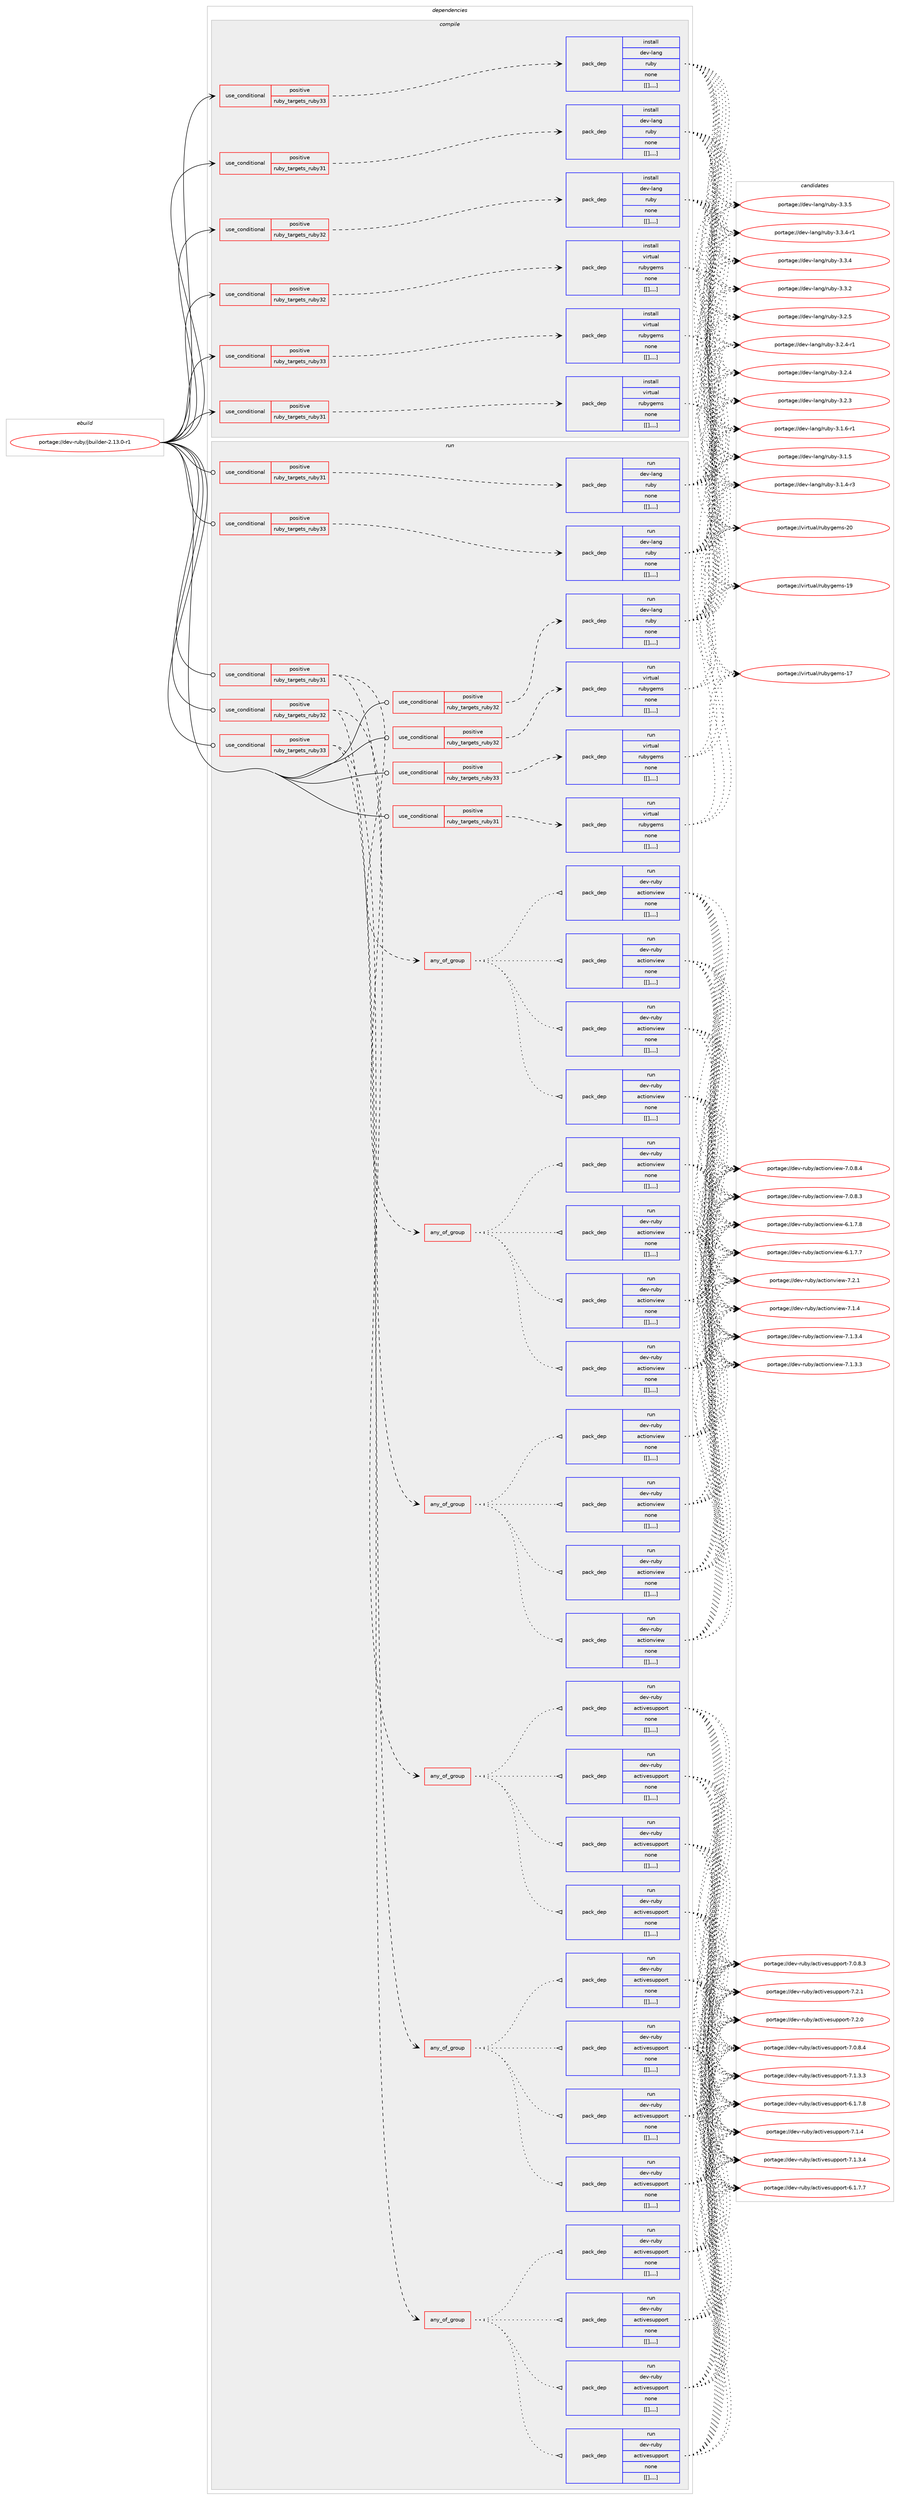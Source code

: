 digraph prolog {

# *************
# Graph options
# *************

newrank=true;
concentrate=true;
compound=true;
graph [rankdir=LR,fontname=Helvetica,fontsize=10,ranksep=1.5];#, ranksep=2.5, nodesep=0.2];
edge  [arrowhead=vee];
node  [fontname=Helvetica,fontsize=10];

# **********
# The ebuild
# **********

subgraph cluster_leftcol {
color=gray;
label=<<i>ebuild</i>>;
id [label="portage://dev-ruby/jbuilder-2.13.0-r1", color=red, width=4, href="../dev-ruby/jbuilder-2.13.0-r1.svg"];
}

# ****************
# The dependencies
# ****************

subgraph cluster_midcol {
color=gray;
label=<<i>dependencies</i>>;
subgraph cluster_compile {
fillcolor="#eeeeee";
style=filled;
label=<<i>compile</i>>;
subgraph cond51587 {
dependency191662 [label=<<TABLE BORDER="0" CELLBORDER="1" CELLSPACING="0" CELLPADDING="4"><TR><TD ROWSPAN="3" CELLPADDING="10">use_conditional</TD></TR><TR><TD>positive</TD></TR><TR><TD>ruby_targets_ruby31</TD></TR></TABLE>>, shape=none, color=red];
subgraph pack138756 {
dependency191663 [label=<<TABLE BORDER="0" CELLBORDER="1" CELLSPACING="0" CELLPADDING="4" WIDTH="220"><TR><TD ROWSPAN="6" CELLPADDING="30">pack_dep</TD></TR><TR><TD WIDTH="110">install</TD></TR><TR><TD>dev-lang</TD></TR><TR><TD>ruby</TD></TR><TR><TD>none</TD></TR><TR><TD>[[],,,,]</TD></TR></TABLE>>, shape=none, color=blue];
}
dependency191662:e -> dependency191663:w [weight=20,style="dashed",arrowhead="vee"];
}
id:e -> dependency191662:w [weight=20,style="solid",arrowhead="vee"];
subgraph cond51588 {
dependency191664 [label=<<TABLE BORDER="0" CELLBORDER="1" CELLSPACING="0" CELLPADDING="4"><TR><TD ROWSPAN="3" CELLPADDING="10">use_conditional</TD></TR><TR><TD>positive</TD></TR><TR><TD>ruby_targets_ruby31</TD></TR></TABLE>>, shape=none, color=red];
subgraph pack138757 {
dependency191665 [label=<<TABLE BORDER="0" CELLBORDER="1" CELLSPACING="0" CELLPADDING="4" WIDTH="220"><TR><TD ROWSPAN="6" CELLPADDING="30">pack_dep</TD></TR><TR><TD WIDTH="110">install</TD></TR><TR><TD>virtual</TD></TR><TR><TD>rubygems</TD></TR><TR><TD>none</TD></TR><TR><TD>[[],,,,]</TD></TR></TABLE>>, shape=none, color=blue];
}
dependency191664:e -> dependency191665:w [weight=20,style="dashed",arrowhead="vee"];
}
id:e -> dependency191664:w [weight=20,style="solid",arrowhead="vee"];
subgraph cond51589 {
dependency191666 [label=<<TABLE BORDER="0" CELLBORDER="1" CELLSPACING="0" CELLPADDING="4"><TR><TD ROWSPAN="3" CELLPADDING="10">use_conditional</TD></TR><TR><TD>positive</TD></TR><TR><TD>ruby_targets_ruby32</TD></TR></TABLE>>, shape=none, color=red];
subgraph pack138758 {
dependency191667 [label=<<TABLE BORDER="0" CELLBORDER="1" CELLSPACING="0" CELLPADDING="4" WIDTH="220"><TR><TD ROWSPAN="6" CELLPADDING="30">pack_dep</TD></TR><TR><TD WIDTH="110">install</TD></TR><TR><TD>dev-lang</TD></TR><TR><TD>ruby</TD></TR><TR><TD>none</TD></TR><TR><TD>[[],,,,]</TD></TR></TABLE>>, shape=none, color=blue];
}
dependency191666:e -> dependency191667:w [weight=20,style="dashed",arrowhead="vee"];
}
id:e -> dependency191666:w [weight=20,style="solid",arrowhead="vee"];
subgraph cond51590 {
dependency191668 [label=<<TABLE BORDER="0" CELLBORDER="1" CELLSPACING="0" CELLPADDING="4"><TR><TD ROWSPAN="3" CELLPADDING="10">use_conditional</TD></TR><TR><TD>positive</TD></TR><TR><TD>ruby_targets_ruby32</TD></TR></TABLE>>, shape=none, color=red];
subgraph pack138759 {
dependency191669 [label=<<TABLE BORDER="0" CELLBORDER="1" CELLSPACING="0" CELLPADDING="4" WIDTH="220"><TR><TD ROWSPAN="6" CELLPADDING="30">pack_dep</TD></TR><TR><TD WIDTH="110">install</TD></TR><TR><TD>virtual</TD></TR><TR><TD>rubygems</TD></TR><TR><TD>none</TD></TR><TR><TD>[[],,,,]</TD></TR></TABLE>>, shape=none, color=blue];
}
dependency191668:e -> dependency191669:w [weight=20,style="dashed",arrowhead="vee"];
}
id:e -> dependency191668:w [weight=20,style="solid",arrowhead="vee"];
subgraph cond51591 {
dependency191670 [label=<<TABLE BORDER="0" CELLBORDER="1" CELLSPACING="0" CELLPADDING="4"><TR><TD ROWSPAN="3" CELLPADDING="10">use_conditional</TD></TR><TR><TD>positive</TD></TR><TR><TD>ruby_targets_ruby33</TD></TR></TABLE>>, shape=none, color=red];
subgraph pack138760 {
dependency191671 [label=<<TABLE BORDER="0" CELLBORDER="1" CELLSPACING="0" CELLPADDING="4" WIDTH="220"><TR><TD ROWSPAN="6" CELLPADDING="30">pack_dep</TD></TR><TR><TD WIDTH="110">install</TD></TR><TR><TD>dev-lang</TD></TR><TR><TD>ruby</TD></TR><TR><TD>none</TD></TR><TR><TD>[[],,,,]</TD></TR></TABLE>>, shape=none, color=blue];
}
dependency191670:e -> dependency191671:w [weight=20,style="dashed",arrowhead="vee"];
}
id:e -> dependency191670:w [weight=20,style="solid",arrowhead="vee"];
subgraph cond51592 {
dependency191672 [label=<<TABLE BORDER="0" CELLBORDER="1" CELLSPACING="0" CELLPADDING="4"><TR><TD ROWSPAN="3" CELLPADDING="10">use_conditional</TD></TR><TR><TD>positive</TD></TR><TR><TD>ruby_targets_ruby33</TD></TR></TABLE>>, shape=none, color=red];
subgraph pack138761 {
dependency191673 [label=<<TABLE BORDER="0" CELLBORDER="1" CELLSPACING="0" CELLPADDING="4" WIDTH="220"><TR><TD ROWSPAN="6" CELLPADDING="30">pack_dep</TD></TR><TR><TD WIDTH="110">install</TD></TR><TR><TD>virtual</TD></TR><TR><TD>rubygems</TD></TR><TR><TD>none</TD></TR><TR><TD>[[],,,,]</TD></TR></TABLE>>, shape=none, color=blue];
}
dependency191672:e -> dependency191673:w [weight=20,style="dashed",arrowhead="vee"];
}
id:e -> dependency191672:w [weight=20,style="solid",arrowhead="vee"];
}
subgraph cluster_compileandrun {
fillcolor="#eeeeee";
style=filled;
label=<<i>compile and run</i>>;
}
subgraph cluster_run {
fillcolor="#eeeeee";
style=filled;
label=<<i>run</i>>;
subgraph cond51593 {
dependency191674 [label=<<TABLE BORDER="0" CELLBORDER="1" CELLSPACING="0" CELLPADDING="4"><TR><TD ROWSPAN="3" CELLPADDING="10">use_conditional</TD></TR><TR><TD>positive</TD></TR><TR><TD>ruby_targets_ruby31</TD></TR></TABLE>>, shape=none, color=red];
subgraph any1169 {
dependency191675 [label=<<TABLE BORDER="0" CELLBORDER="1" CELLSPACING="0" CELLPADDING="4"><TR><TD CELLPADDING="10">any_of_group</TD></TR></TABLE>>, shape=none, color=red];subgraph pack138762 {
dependency191676 [label=<<TABLE BORDER="0" CELLBORDER="1" CELLSPACING="0" CELLPADDING="4" WIDTH="220"><TR><TD ROWSPAN="6" CELLPADDING="30">pack_dep</TD></TR><TR><TD WIDTH="110">run</TD></TR><TR><TD>dev-ruby</TD></TR><TR><TD>activesupport</TD></TR><TR><TD>none</TD></TR><TR><TD>[[],,,,]</TD></TR></TABLE>>, shape=none, color=blue];
}
dependency191675:e -> dependency191676:w [weight=20,style="dotted",arrowhead="oinv"];
subgraph pack138763 {
dependency191677 [label=<<TABLE BORDER="0" CELLBORDER="1" CELLSPACING="0" CELLPADDING="4" WIDTH="220"><TR><TD ROWSPAN="6" CELLPADDING="30">pack_dep</TD></TR><TR><TD WIDTH="110">run</TD></TR><TR><TD>dev-ruby</TD></TR><TR><TD>activesupport</TD></TR><TR><TD>none</TD></TR><TR><TD>[[],,,,]</TD></TR></TABLE>>, shape=none, color=blue];
}
dependency191675:e -> dependency191677:w [weight=20,style="dotted",arrowhead="oinv"];
subgraph pack138764 {
dependency191678 [label=<<TABLE BORDER="0" CELLBORDER="1" CELLSPACING="0" CELLPADDING="4" WIDTH="220"><TR><TD ROWSPAN="6" CELLPADDING="30">pack_dep</TD></TR><TR><TD WIDTH="110">run</TD></TR><TR><TD>dev-ruby</TD></TR><TR><TD>activesupport</TD></TR><TR><TD>none</TD></TR><TR><TD>[[],,,,]</TD></TR></TABLE>>, shape=none, color=blue];
}
dependency191675:e -> dependency191678:w [weight=20,style="dotted",arrowhead="oinv"];
subgraph pack138765 {
dependency191679 [label=<<TABLE BORDER="0" CELLBORDER="1" CELLSPACING="0" CELLPADDING="4" WIDTH="220"><TR><TD ROWSPAN="6" CELLPADDING="30">pack_dep</TD></TR><TR><TD WIDTH="110">run</TD></TR><TR><TD>dev-ruby</TD></TR><TR><TD>activesupport</TD></TR><TR><TD>none</TD></TR><TR><TD>[[],,,,]</TD></TR></TABLE>>, shape=none, color=blue];
}
dependency191675:e -> dependency191679:w [weight=20,style="dotted",arrowhead="oinv"];
}
dependency191674:e -> dependency191675:w [weight=20,style="dashed",arrowhead="vee"];
subgraph any1170 {
dependency191680 [label=<<TABLE BORDER="0" CELLBORDER="1" CELLSPACING="0" CELLPADDING="4"><TR><TD CELLPADDING="10">any_of_group</TD></TR></TABLE>>, shape=none, color=red];subgraph pack138766 {
dependency191681 [label=<<TABLE BORDER="0" CELLBORDER="1" CELLSPACING="0" CELLPADDING="4" WIDTH="220"><TR><TD ROWSPAN="6" CELLPADDING="30">pack_dep</TD></TR><TR><TD WIDTH="110">run</TD></TR><TR><TD>dev-ruby</TD></TR><TR><TD>actionview</TD></TR><TR><TD>none</TD></TR><TR><TD>[[],,,,]</TD></TR></TABLE>>, shape=none, color=blue];
}
dependency191680:e -> dependency191681:w [weight=20,style="dotted",arrowhead="oinv"];
subgraph pack138767 {
dependency191682 [label=<<TABLE BORDER="0" CELLBORDER="1" CELLSPACING="0" CELLPADDING="4" WIDTH="220"><TR><TD ROWSPAN="6" CELLPADDING="30">pack_dep</TD></TR><TR><TD WIDTH="110">run</TD></TR><TR><TD>dev-ruby</TD></TR><TR><TD>actionview</TD></TR><TR><TD>none</TD></TR><TR><TD>[[],,,,]</TD></TR></TABLE>>, shape=none, color=blue];
}
dependency191680:e -> dependency191682:w [weight=20,style="dotted",arrowhead="oinv"];
subgraph pack138768 {
dependency191683 [label=<<TABLE BORDER="0" CELLBORDER="1" CELLSPACING="0" CELLPADDING="4" WIDTH="220"><TR><TD ROWSPAN="6" CELLPADDING="30">pack_dep</TD></TR><TR><TD WIDTH="110">run</TD></TR><TR><TD>dev-ruby</TD></TR><TR><TD>actionview</TD></TR><TR><TD>none</TD></TR><TR><TD>[[],,,,]</TD></TR></TABLE>>, shape=none, color=blue];
}
dependency191680:e -> dependency191683:w [weight=20,style="dotted",arrowhead="oinv"];
subgraph pack138769 {
dependency191684 [label=<<TABLE BORDER="0" CELLBORDER="1" CELLSPACING="0" CELLPADDING="4" WIDTH="220"><TR><TD ROWSPAN="6" CELLPADDING="30">pack_dep</TD></TR><TR><TD WIDTH="110">run</TD></TR><TR><TD>dev-ruby</TD></TR><TR><TD>actionview</TD></TR><TR><TD>none</TD></TR><TR><TD>[[],,,,]</TD></TR></TABLE>>, shape=none, color=blue];
}
dependency191680:e -> dependency191684:w [weight=20,style="dotted",arrowhead="oinv"];
}
dependency191674:e -> dependency191680:w [weight=20,style="dashed",arrowhead="vee"];
}
id:e -> dependency191674:w [weight=20,style="solid",arrowhead="odot"];
subgraph cond51594 {
dependency191685 [label=<<TABLE BORDER="0" CELLBORDER="1" CELLSPACING="0" CELLPADDING="4"><TR><TD ROWSPAN="3" CELLPADDING="10">use_conditional</TD></TR><TR><TD>positive</TD></TR><TR><TD>ruby_targets_ruby31</TD></TR></TABLE>>, shape=none, color=red];
subgraph pack138770 {
dependency191686 [label=<<TABLE BORDER="0" CELLBORDER="1" CELLSPACING="0" CELLPADDING="4" WIDTH="220"><TR><TD ROWSPAN="6" CELLPADDING="30">pack_dep</TD></TR><TR><TD WIDTH="110">run</TD></TR><TR><TD>dev-lang</TD></TR><TR><TD>ruby</TD></TR><TR><TD>none</TD></TR><TR><TD>[[],,,,]</TD></TR></TABLE>>, shape=none, color=blue];
}
dependency191685:e -> dependency191686:w [weight=20,style="dashed",arrowhead="vee"];
}
id:e -> dependency191685:w [weight=20,style="solid",arrowhead="odot"];
subgraph cond51595 {
dependency191687 [label=<<TABLE BORDER="0" CELLBORDER="1" CELLSPACING="0" CELLPADDING="4"><TR><TD ROWSPAN="3" CELLPADDING="10">use_conditional</TD></TR><TR><TD>positive</TD></TR><TR><TD>ruby_targets_ruby31</TD></TR></TABLE>>, shape=none, color=red];
subgraph pack138771 {
dependency191688 [label=<<TABLE BORDER="0" CELLBORDER="1" CELLSPACING="0" CELLPADDING="4" WIDTH="220"><TR><TD ROWSPAN="6" CELLPADDING="30">pack_dep</TD></TR><TR><TD WIDTH="110">run</TD></TR><TR><TD>virtual</TD></TR><TR><TD>rubygems</TD></TR><TR><TD>none</TD></TR><TR><TD>[[],,,,]</TD></TR></TABLE>>, shape=none, color=blue];
}
dependency191687:e -> dependency191688:w [weight=20,style="dashed",arrowhead="vee"];
}
id:e -> dependency191687:w [weight=20,style="solid",arrowhead="odot"];
subgraph cond51596 {
dependency191689 [label=<<TABLE BORDER="0" CELLBORDER="1" CELLSPACING="0" CELLPADDING="4"><TR><TD ROWSPAN="3" CELLPADDING="10">use_conditional</TD></TR><TR><TD>positive</TD></TR><TR><TD>ruby_targets_ruby32</TD></TR></TABLE>>, shape=none, color=red];
subgraph any1171 {
dependency191690 [label=<<TABLE BORDER="0" CELLBORDER="1" CELLSPACING="0" CELLPADDING="4"><TR><TD CELLPADDING="10">any_of_group</TD></TR></TABLE>>, shape=none, color=red];subgraph pack138772 {
dependency191691 [label=<<TABLE BORDER="0" CELLBORDER="1" CELLSPACING="0" CELLPADDING="4" WIDTH="220"><TR><TD ROWSPAN="6" CELLPADDING="30">pack_dep</TD></TR><TR><TD WIDTH="110">run</TD></TR><TR><TD>dev-ruby</TD></TR><TR><TD>activesupport</TD></TR><TR><TD>none</TD></TR><TR><TD>[[],,,,]</TD></TR></TABLE>>, shape=none, color=blue];
}
dependency191690:e -> dependency191691:w [weight=20,style="dotted",arrowhead="oinv"];
subgraph pack138773 {
dependency191692 [label=<<TABLE BORDER="0" CELLBORDER="1" CELLSPACING="0" CELLPADDING="4" WIDTH="220"><TR><TD ROWSPAN="6" CELLPADDING="30">pack_dep</TD></TR><TR><TD WIDTH="110">run</TD></TR><TR><TD>dev-ruby</TD></TR><TR><TD>activesupport</TD></TR><TR><TD>none</TD></TR><TR><TD>[[],,,,]</TD></TR></TABLE>>, shape=none, color=blue];
}
dependency191690:e -> dependency191692:w [weight=20,style="dotted",arrowhead="oinv"];
subgraph pack138774 {
dependency191693 [label=<<TABLE BORDER="0" CELLBORDER="1" CELLSPACING="0" CELLPADDING="4" WIDTH="220"><TR><TD ROWSPAN="6" CELLPADDING="30">pack_dep</TD></TR><TR><TD WIDTH="110">run</TD></TR><TR><TD>dev-ruby</TD></TR><TR><TD>activesupport</TD></TR><TR><TD>none</TD></TR><TR><TD>[[],,,,]</TD></TR></TABLE>>, shape=none, color=blue];
}
dependency191690:e -> dependency191693:w [weight=20,style="dotted",arrowhead="oinv"];
subgraph pack138775 {
dependency191694 [label=<<TABLE BORDER="0" CELLBORDER="1" CELLSPACING="0" CELLPADDING="4" WIDTH="220"><TR><TD ROWSPAN="6" CELLPADDING="30">pack_dep</TD></TR><TR><TD WIDTH="110">run</TD></TR><TR><TD>dev-ruby</TD></TR><TR><TD>activesupport</TD></TR><TR><TD>none</TD></TR><TR><TD>[[],,,,]</TD></TR></TABLE>>, shape=none, color=blue];
}
dependency191690:e -> dependency191694:w [weight=20,style="dotted",arrowhead="oinv"];
}
dependency191689:e -> dependency191690:w [weight=20,style="dashed",arrowhead="vee"];
subgraph any1172 {
dependency191695 [label=<<TABLE BORDER="0" CELLBORDER="1" CELLSPACING="0" CELLPADDING="4"><TR><TD CELLPADDING="10">any_of_group</TD></TR></TABLE>>, shape=none, color=red];subgraph pack138776 {
dependency191696 [label=<<TABLE BORDER="0" CELLBORDER="1" CELLSPACING="0" CELLPADDING="4" WIDTH="220"><TR><TD ROWSPAN="6" CELLPADDING="30">pack_dep</TD></TR><TR><TD WIDTH="110">run</TD></TR><TR><TD>dev-ruby</TD></TR><TR><TD>actionview</TD></TR><TR><TD>none</TD></TR><TR><TD>[[],,,,]</TD></TR></TABLE>>, shape=none, color=blue];
}
dependency191695:e -> dependency191696:w [weight=20,style="dotted",arrowhead="oinv"];
subgraph pack138777 {
dependency191697 [label=<<TABLE BORDER="0" CELLBORDER="1" CELLSPACING="0" CELLPADDING="4" WIDTH="220"><TR><TD ROWSPAN="6" CELLPADDING="30">pack_dep</TD></TR><TR><TD WIDTH="110">run</TD></TR><TR><TD>dev-ruby</TD></TR><TR><TD>actionview</TD></TR><TR><TD>none</TD></TR><TR><TD>[[],,,,]</TD></TR></TABLE>>, shape=none, color=blue];
}
dependency191695:e -> dependency191697:w [weight=20,style="dotted",arrowhead="oinv"];
subgraph pack138778 {
dependency191698 [label=<<TABLE BORDER="0" CELLBORDER="1" CELLSPACING="0" CELLPADDING="4" WIDTH="220"><TR><TD ROWSPAN="6" CELLPADDING="30">pack_dep</TD></TR><TR><TD WIDTH="110">run</TD></TR><TR><TD>dev-ruby</TD></TR><TR><TD>actionview</TD></TR><TR><TD>none</TD></TR><TR><TD>[[],,,,]</TD></TR></TABLE>>, shape=none, color=blue];
}
dependency191695:e -> dependency191698:w [weight=20,style="dotted",arrowhead="oinv"];
subgraph pack138779 {
dependency191699 [label=<<TABLE BORDER="0" CELLBORDER="1" CELLSPACING="0" CELLPADDING="4" WIDTH="220"><TR><TD ROWSPAN="6" CELLPADDING="30">pack_dep</TD></TR><TR><TD WIDTH="110">run</TD></TR><TR><TD>dev-ruby</TD></TR><TR><TD>actionview</TD></TR><TR><TD>none</TD></TR><TR><TD>[[],,,,]</TD></TR></TABLE>>, shape=none, color=blue];
}
dependency191695:e -> dependency191699:w [weight=20,style="dotted",arrowhead="oinv"];
}
dependency191689:e -> dependency191695:w [weight=20,style="dashed",arrowhead="vee"];
}
id:e -> dependency191689:w [weight=20,style="solid",arrowhead="odot"];
subgraph cond51597 {
dependency191700 [label=<<TABLE BORDER="0" CELLBORDER="1" CELLSPACING="0" CELLPADDING="4"><TR><TD ROWSPAN="3" CELLPADDING="10">use_conditional</TD></TR><TR><TD>positive</TD></TR><TR><TD>ruby_targets_ruby32</TD></TR></TABLE>>, shape=none, color=red];
subgraph pack138780 {
dependency191701 [label=<<TABLE BORDER="0" CELLBORDER="1" CELLSPACING="0" CELLPADDING="4" WIDTH="220"><TR><TD ROWSPAN="6" CELLPADDING="30">pack_dep</TD></TR><TR><TD WIDTH="110">run</TD></TR><TR><TD>dev-lang</TD></TR><TR><TD>ruby</TD></TR><TR><TD>none</TD></TR><TR><TD>[[],,,,]</TD></TR></TABLE>>, shape=none, color=blue];
}
dependency191700:e -> dependency191701:w [weight=20,style="dashed",arrowhead="vee"];
}
id:e -> dependency191700:w [weight=20,style="solid",arrowhead="odot"];
subgraph cond51598 {
dependency191702 [label=<<TABLE BORDER="0" CELLBORDER="1" CELLSPACING="0" CELLPADDING="4"><TR><TD ROWSPAN="3" CELLPADDING="10">use_conditional</TD></TR><TR><TD>positive</TD></TR><TR><TD>ruby_targets_ruby32</TD></TR></TABLE>>, shape=none, color=red];
subgraph pack138781 {
dependency191703 [label=<<TABLE BORDER="0" CELLBORDER="1" CELLSPACING="0" CELLPADDING="4" WIDTH="220"><TR><TD ROWSPAN="6" CELLPADDING="30">pack_dep</TD></TR><TR><TD WIDTH="110">run</TD></TR><TR><TD>virtual</TD></TR><TR><TD>rubygems</TD></TR><TR><TD>none</TD></TR><TR><TD>[[],,,,]</TD></TR></TABLE>>, shape=none, color=blue];
}
dependency191702:e -> dependency191703:w [weight=20,style="dashed",arrowhead="vee"];
}
id:e -> dependency191702:w [weight=20,style="solid",arrowhead="odot"];
subgraph cond51599 {
dependency191704 [label=<<TABLE BORDER="0" CELLBORDER="1" CELLSPACING="0" CELLPADDING="4"><TR><TD ROWSPAN="3" CELLPADDING="10">use_conditional</TD></TR><TR><TD>positive</TD></TR><TR><TD>ruby_targets_ruby33</TD></TR></TABLE>>, shape=none, color=red];
subgraph any1173 {
dependency191705 [label=<<TABLE BORDER="0" CELLBORDER="1" CELLSPACING="0" CELLPADDING="4"><TR><TD CELLPADDING="10">any_of_group</TD></TR></TABLE>>, shape=none, color=red];subgraph pack138782 {
dependency191706 [label=<<TABLE BORDER="0" CELLBORDER="1" CELLSPACING="0" CELLPADDING="4" WIDTH="220"><TR><TD ROWSPAN="6" CELLPADDING="30">pack_dep</TD></TR><TR><TD WIDTH="110">run</TD></TR><TR><TD>dev-ruby</TD></TR><TR><TD>activesupport</TD></TR><TR><TD>none</TD></TR><TR><TD>[[],,,,]</TD></TR></TABLE>>, shape=none, color=blue];
}
dependency191705:e -> dependency191706:w [weight=20,style="dotted",arrowhead="oinv"];
subgraph pack138783 {
dependency191707 [label=<<TABLE BORDER="0" CELLBORDER="1" CELLSPACING="0" CELLPADDING="4" WIDTH="220"><TR><TD ROWSPAN="6" CELLPADDING="30">pack_dep</TD></TR><TR><TD WIDTH="110">run</TD></TR><TR><TD>dev-ruby</TD></TR><TR><TD>activesupport</TD></TR><TR><TD>none</TD></TR><TR><TD>[[],,,,]</TD></TR></TABLE>>, shape=none, color=blue];
}
dependency191705:e -> dependency191707:w [weight=20,style="dotted",arrowhead="oinv"];
subgraph pack138784 {
dependency191708 [label=<<TABLE BORDER="0" CELLBORDER="1" CELLSPACING="0" CELLPADDING="4" WIDTH="220"><TR><TD ROWSPAN="6" CELLPADDING="30">pack_dep</TD></TR><TR><TD WIDTH="110">run</TD></TR><TR><TD>dev-ruby</TD></TR><TR><TD>activesupport</TD></TR><TR><TD>none</TD></TR><TR><TD>[[],,,,]</TD></TR></TABLE>>, shape=none, color=blue];
}
dependency191705:e -> dependency191708:w [weight=20,style="dotted",arrowhead="oinv"];
subgraph pack138785 {
dependency191709 [label=<<TABLE BORDER="0" CELLBORDER="1" CELLSPACING="0" CELLPADDING="4" WIDTH="220"><TR><TD ROWSPAN="6" CELLPADDING="30">pack_dep</TD></TR><TR><TD WIDTH="110">run</TD></TR><TR><TD>dev-ruby</TD></TR><TR><TD>activesupport</TD></TR><TR><TD>none</TD></TR><TR><TD>[[],,,,]</TD></TR></TABLE>>, shape=none, color=blue];
}
dependency191705:e -> dependency191709:w [weight=20,style="dotted",arrowhead="oinv"];
}
dependency191704:e -> dependency191705:w [weight=20,style="dashed",arrowhead="vee"];
subgraph any1174 {
dependency191710 [label=<<TABLE BORDER="0" CELLBORDER="1" CELLSPACING="0" CELLPADDING="4"><TR><TD CELLPADDING="10">any_of_group</TD></TR></TABLE>>, shape=none, color=red];subgraph pack138786 {
dependency191711 [label=<<TABLE BORDER="0" CELLBORDER="1" CELLSPACING="0" CELLPADDING="4" WIDTH="220"><TR><TD ROWSPAN="6" CELLPADDING="30">pack_dep</TD></TR><TR><TD WIDTH="110">run</TD></TR><TR><TD>dev-ruby</TD></TR><TR><TD>actionview</TD></TR><TR><TD>none</TD></TR><TR><TD>[[],,,,]</TD></TR></TABLE>>, shape=none, color=blue];
}
dependency191710:e -> dependency191711:w [weight=20,style="dotted",arrowhead="oinv"];
subgraph pack138787 {
dependency191712 [label=<<TABLE BORDER="0" CELLBORDER="1" CELLSPACING="0" CELLPADDING="4" WIDTH="220"><TR><TD ROWSPAN="6" CELLPADDING="30">pack_dep</TD></TR><TR><TD WIDTH="110">run</TD></TR><TR><TD>dev-ruby</TD></TR><TR><TD>actionview</TD></TR><TR><TD>none</TD></TR><TR><TD>[[],,,,]</TD></TR></TABLE>>, shape=none, color=blue];
}
dependency191710:e -> dependency191712:w [weight=20,style="dotted",arrowhead="oinv"];
subgraph pack138788 {
dependency191713 [label=<<TABLE BORDER="0" CELLBORDER="1" CELLSPACING="0" CELLPADDING="4" WIDTH="220"><TR><TD ROWSPAN="6" CELLPADDING="30">pack_dep</TD></TR><TR><TD WIDTH="110">run</TD></TR><TR><TD>dev-ruby</TD></TR><TR><TD>actionview</TD></TR><TR><TD>none</TD></TR><TR><TD>[[],,,,]</TD></TR></TABLE>>, shape=none, color=blue];
}
dependency191710:e -> dependency191713:w [weight=20,style="dotted",arrowhead="oinv"];
subgraph pack138789 {
dependency191714 [label=<<TABLE BORDER="0" CELLBORDER="1" CELLSPACING="0" CELLPADDING="4" WIDTH="220"><TR><TD ROWSPAN="6" CELLPADDING="30">pack_dep</TD></TR><TR><TD WIDTH="110">run</TD></TR><TR><TD>dev-ruby</TD></TR><TR><TD>actionview</TD></TR><TR><TD>none</TD></TR><TR><TD>[[],,,,]</TD></TR></TABLE>>, shape=none, color=blue];
}
dependency191710:e -> dependency191714:w [weight=20,style="dotted",arrowhead="oinv"];
}
dependency191704:e -> dependency191710:w [weight=20,style="dashed",arrowhead="vee"];
}
id:e -> dependency191704:w [weight=20,style="solid",arrowhead="odot"];
subgraph cond51600 {
dependency191715 [label=<<TABLE BORDER="0" CELLBORDER="1" CELLSPACING="0" CELLPADDING="4"><TR><TD ROWSPAN="3" CELLPADDING="10">use_conditional</TD></TR><TR><TD>positive</TD></TR><TR><TD>ruby_targets_ruby33</TD></TR></TABLE>>, shape=none, color=red];
subgraph pack138790 {
dependency191716 [label=<<TABLE BORDER="0" CELLBORDER="1" CELLSPACING="0" CELLPADDING="4" WIDTH="220"><TR><TD ROWSPAN="6" CELLPADDING="30">pack_dep</TD></TR><TR><TD WIDTH="110">run</TD></TR><TR><TD>dev-lang</TD></TR><TR><TD>ruby</TD></TR><TR><TD>none</TD></TR><TR><TD>[[],,,,]</TD></TR></TABLE>>, shape=none, color=blue];
}
dependency191715:e -> dependency191716:w [weight=20,style="dashed",arrowhead="vee"];
}
id:e -> dependency191715:w [weight=20,style="solid",arrowhead="odot"];
subgraph cond51601 {
dependency191717 [label=<<TABLE BORDER="0" CELLBORDER="1" CELLSPACING="0" CELLPADDING="4"><TR><TD ROWSPAN="3" CELLPADDING="10">use_conditional</TD></TR><TR><TD>positive</TD></TR><TR><TD>ruby_targets_ruby33</TD></TR></TABLE>>, shape=none, color=red];
subgraph pack138791 {
dependency191718 [label=<<TABLE BORDER="0" CELLBORDER="1" CELLSPACING="0" CELLPADDING="4" WIDTH="220"><TR><TD ROWSPAN="6" CELLPADDING="30">pack_dep</TD></TR><TR><TD WIDTH="110">run</TD></TR><TR><TD>virtual</TD></TR><TR><TD>rubygems</TD></TR><TR><TD>none</TD></TR><TR><TD>[[],,,,]</TD></TR></TABLE>>, shape=none, color=blue];
}
dependency191717:e -> dependency191718:w [weight=20,style="dashed",arrowhead="vee"];
}
id:e -> dependency191717:w [weight=20,style="solid",arrowhead="odot"];
}
}

# **************
# The candidates
# **************

subgraph cluster_choices {
rank=same;
color=gray;
label=<<i>candidates</i>>;

subgraph choice138756 {
color=black;
nodesep=1;
choice10010111845108971101034711411798121455146514653 [label="portage://dev-lang/ruby-3.3.5", color=red, width=4,href="../dev-lang/ruby-3.3.5.svg"];
choice100101118451089711010347114117981214551465146524511449 [label="portage://dev-lang/ruby-3.3.4-r1", color=red, width=4,href="../dev-lang/ruby-3.3.4-r1.svg"];
choice10010111845108971101034711411798121455146514652 [label="portage://dev-lang/ruby-3.3.4", color=red, width=4,href="../dev-lang/ruby-3.3.4.svg"];
choice10010111845108971101034711411798121455146514650 [label="portage://dev-lang/ruby-3.3.2", color=red, width=4,href="../dev-lang/ruby-3.3.2.svg"];
choice10010111845108971101034711411798121455146504653 [label="portage://dev-lang/ruby-3.2.5", color=red, width=4,href="../dev-lang/ruby-3.2.5.svg"];
choice100101118451089711010347114117981214551465046524511449 [label="portage://dev-lang/ruby-3.2.4-r1", color=red, width=4,href="../dev-lang/ruby-3.2.4-r1.svg"];
choice10010111845108971101034711411798121455146504652 [label="portage://dev-lang/ruby-3.2.4", color=red, width=4,href="../dev-lang/ruby-3.2.4.svg"];
choice10010111845108971101034711411798121455146504651 [label="portage://dev-lang/ruby-3.2.3", color=red, width=4,href="../dev-lang/ruby-3.2.3.svg"];
choice100101118451089711010347114117981214551464946544511449 [label="portage://dev-lang/ruby-3.1.6-r1", color=red, width=4,href="../dev-lang/ruby-3.1.6-r1.svg"];
choice10010111845108971101034711411798121455146494653 [label="portage://dev-lang/ruby-3.1.5", color=red, width=4,href="../dev-lang/ruby-3.1.5.svg"];
choice100101118451089711010347114117981214551464946524511451 [label="portage://dev-lang/ruby-3.1.4-r3", color=red, width=4,href="../dev-lang/ruby-3.1.4-r3.svg"];
dependency191663:e -> choice10010111845108971101034711411798121455146514653:w [style=dotted,weight="100"];
dependency191663:e -> choice100101118451089711010347114117981214551465146524511449:w [style=dotted,weight="100"];
dependency191663:e -> choice10010111845108971101034711411798121455146514652:w [style=dotted,weight="100"];
dependency191663:e -> choice10010111845108971101034711411798121455146514650:w [style=dotted,weight="100"];
dependency191663:e -> choice10010111845108971101034711411798121455146504653:w [style=dotted,weight="100"];
dependency191663:e -> choice100101118451089711010347114117981214551465046524511449:w [style=dotted,weight="100"];
dependency191663:e -> choice10010111845108971101034711411798121455146504652:w [style=dotted,weight="100"];
dependency191663:e -> choice10010111845108971101034711411798121455146504651:w [style=dotted,weight="100"];
dependency191663:e -> choice100101118451089711010347114117981214551464946544511449:w [style=dotted,weight="100"];
dependency191663:e -> choice10010111845108971101034711411798121455146494653:w [style=dotted,weight="100"];
dependency191663:e -> choice100101118451089711010347114117981214551464946524511451:w [style=dotted,weight="100"];
}
subgraph choice138757 {
color=black;
nodesep=1;
choice118105114116117971084711411798121103101109115455048 [label="portage://virtual/rubygems-20", color=red, width=4,href="../virtual/rubygems-20.svg"];
choice118105114116117971084711411798121103101109115454957 [label="portage://virtual/rubygems-19", color=red, width=4,href="../virtual/rubygems-19.svg"];
choice118105114116117971084711411798121103101109115454955 [label="portage://virtual/rubygems-17", color=red, width=4,href="../virtual/rubygems-17.svg"];
dependency191665:e -> choice118105114116117971084711411798121103101109115455048:w [style=dotted,weight="100"];
dependency191665:e -> choice118105114116117971084711411798121103101109115454957:w [style=dotted,weight="100"];
dependency191665:e -> choice118105114116117971084711411798121103101109115454955:w [style=dotted,weight="100"];
}
subgraph choice138758 {
color=black;
nodesep=1;
choice10010111845108971101034711411798121455146514653 [label="portage://dev-lang/ruby-3.3.5", color=red, width=4,href="../dev-lang/ruby-3.3.5.svg"];
choice100101118451089711010347114117981214551465146524511449 [label="portage://dev-lang/ruby-3.3.4-r1", color=red, width=4,href="../dev-lang/ruby-3.3.4-r1.svg"];
choice10010111845108971101034711411798121455146514652 [label="portage://dev-lang/ruby-3.3.4", color=red, width=4,href="../dev-lang/ruby-3.3.4.svg"];
choice10010111845108971101034711411798121455146514650 [label="portage://dev-lang/ruby-3.3.2", color=red, width=4,href="../dev-lang/ruby-3.3.2.svg"];
choice10010111845108971101034711411798121455146504653 [label="portage://dev-lang/ruby-3.2.5", color=red, width=4,href="../dev-lang/ruby-3.2.5.svg"];
choice100101118451089711010347114117981214551465046524511449 [label="portage://dev-lang/ruby-3.2.4-r1", color=red, width=4,href="../dev-lang/ruby-3.2.4-r1.svg"];
choice10010111845108971101034711411798121455146504652 [label="portage://dev-lang/ruby-3.2.4", color=red, width=4,href="../dev-lang/ruby-3.2.4.svg"];
choice10010111845108971101034711411798121455146504651 [label="portage://dev-lang/ruby-3.2.3", color=red, width=4,href="../dev-lang/ruby-3.2.3.svg"];
choice100101118451089711010347114117981214551464946544511449 [label="portage://dev-lang/ruby-3.1.6-r1", color=red, width=4,href="../dev-lang/ruby-3.1.6-r1.svg"];
choice10010111845108971101034711411798121455146494653 [label="portage://dev-lang/ruby-3.1.5", color=red, width=4,href="../dev-lang/ruby-3.1.5.svg"];
choice100101118451089711010347114117981214551464946524511451 [label="portage://dev-lang/ruby-3.1.4-r3", color=red, width=4,href="../dev-lang/ruby-3.1.4-r3.svg"];
dependency191667:e -> choice10010111845108971101034711411798121455146514653:w [style=dotted,weight="100"];
dependency191667:e -> choice100101118451089711010347114117981214551465146524511449:w [style=dotted,weight="100"];
dependency191667:e -> choice10010111845108971101034711411798121455146514652:w [style=dotted,weight="100"];
dependency191667:e -> choice10010111845108971101034711411798121455146514650:w [style=dotted,weight="100"];
dependency191667:e -> choice10010111845108971101034711411798121455146504653:w [style=dotted,weight="100"];
dependency191667:e -> choice100101118451089711010347114117981214551465046524511449:w [style=dotted,weight="100"];
dependency191667:e -> choice10010111845108971101034711411798121455146504652:w [style=dotted,weight="100"];
dependency191667:e -> choice10010111845108971101034711411798121455146504651:w [style=dotted,weight="100"];
dependency191667:e -> choice100101118451089711010347114117981214551464946544511449:w [style=dotted,weight="100"];
dependency191667:e -> choice10010111845108971101034711411798121455146494653:w [style=dotted,weight="100"];
dependency191667:e -> choice100101118451089711010347114117981214551464946524511451:w [style=dotted,weight="100"];
}
subgraph choice138759 {
color=black;
nodesep=1;
choice118105114116117971084711411798121103101109115455048 [label="portage://virtual/rubygems-20", color=red, width=4,href="../virtual/rubygems-20.svg"];
choice118105114116117971084711411798121103101109115454957 [label="portage://virtual/rubygems-19", color=red, width=4,href="../virtual/rubygems-19.svg"];
choice118105114116117971084711411798121103101109115454955 [label="portage://virtual/rubygems-17", color=red, width=4,href="../virtual/rubygems-17.svg"];
dependency191669:e -> choice118105114116117971084711411798121103101109115455048:w [style=dotted,weight="100"];
dependency191669:e -> choice118105114116117971084711411798121103101109115454957:w [style=dotted,weight="100"];
dependency191669:e -> choice118105114116117971084711411798121103101109115454955:w [style=dotted,weight="100"];
}
subgraph choice138760 {
color=black;
nodesep=1;
choice10010111845108971101034711411798121455146514653 [label="portage://dev-lang/ruby-3.3.5", color=red, width=4,href="../dev-lang/ruby-3.3.5.svg"];
choice100101118451089711010347114117981214551465146524511449 [label="portage://dev-lang/ruby-3.3.4-r1", color=red, width=4,href="../dev-lang/ruby-3.3.4-r1.svg"];
choice10010111845108971101034711411798121455146514652 [label="portage://dev-lang/ruby-3.3.4", color=red, width=4,href="../dev-lang/ruby-3.3.4.svg"];
choice10010111845108971101034711411798121455146514650 [label="portage://dev-lang/ruby-3.3.2", color=red, width=4,href="../dev-lang/ruby-3.3.2.svg"];
choice10010111845108971101034711411798121455146504653 [label="portage://dev-lang/ruby-3.2.5", color=red, width=4,href="../dev-lang/ruby-3.2.5.svg"];
choice100101118451089711010347114117981214551465046524511449 [label="portage://dev-lang/ruby-3.2.4-r1", color=red, width=4,href="../dev-lang/ruby-3.2.4-r1.svg"];
choice10010111845108971101034711411798121455146504652 [label="portage://dev-lang/ruby-3.2.4", color=red, width=4,href="../dev-lang/ruby-3.2.4.svg"];
choice10010111845108971101034711411798121455146504651 [label="portage://dev-lang/ruby-3.2.3", color=red, width=4,href="../dev-lang/ruby-3.2.3.svg"];
choice100101118451089711010347114117981214551464946544511449 [label="portage://dev-lang/ruby-3.1.6-r1", color=red, width=4,href="../dev-lang/ruby-3.1.6-r1.svg"];
choice10010111845108971101034711411798121455146494653 [label="portage://dev-lang/ruby-3.1.5", color=red, width=4,href="../dev-lang/ruby-3.1.5.svg"];
choice100101118451089711010347114117981214551464946524511451 [label="portage://dev-lang/ruby-3.1.4-r3", color=red, width=4,href="../dev-lang/ruby-3.1.4-r3.svg"];
dependency191671:e -> choice10010111845108971101034711411798121455146514653:w [style=dotted,weight="100"];
dependency191671:e -> choice100101118451089711010347114117981214551465146524511449:w [style=dotted,weight="100"];
dependency191671:e -> choice10010111845108971101034711411798121455146514652:w [style=dotted,weight="100"];
dependency191671:e -> choice10010111845108971101034711411798121455146514650:w [style=dotted,weight="100"];
dependency191671:e -> choice10010111845108971101034711411798121455146504653:w [style=dotted,weight="100"];
dependency191671:e -> choice100101118451089711010347114117981214551465046524511449:w [style=dotted,weight="100"];
dependency191671:e -> choice10010111845108971101034711411798121455146504652:w [style=dotted,weight="100"];
dependency191671:e -> choice10010111845108971101034711411798121455146504651:w [style=dotted,weight="100"];
dependency191671:e -> choice100101118451089711010347114117981214551464946544511449:w [style=dotted,weight="100"];
dependency191671:e -> choice10010111845108971101034711411798121455146494653:w [style=dotted,weight="100"];
dependency191671:e -> choice100101118451089711010347114117981214551464946524511451:w [style=dotted,weight="100"];
}
subgraph choice138761 {
color=black;
nodesep=1;
choice118105114116117971084711411798121103101109115455048 [label="portage://virtual/rubygems-20", color=red, width=4,href="../virtual/rubygems-20.svg"];
choice118105114116117971084711411798121103101109115454957 [label="portage://virtual/rubygems-19", color=red, width=4,href="../virtual/rubygems-19.svg"];
choice118105114116117971084711411798121103101109115454955 [label="portage://virtual/rubygems-17", color=red, width=4,href="../virtual/rubygems-17.svg"];
dependency191673:e -> choice118105114116117971084711411798121103101109115455048:w [style=dotted,weight="100"];
dependency191673:e -> choice118105114116117971084711411798121103101109115454957:w [style=dotted,weight="100"];
dependency191673:e -> choice118105114116117971084711411798121103101109115454955:w [style=dotted,weight="100"];
}
subgraph choice138762 {
color=black;
nodesep=1;
choice1001011184511411798121479799116105118101115117112112111114116455546504649 [label="portage://dev-ruby/activesupport-7.2.1", color=red, width=4,href="../dev-ruby/activesupport-7.2.1.svg"];
choice1001011184511411798121479799116105118101115117112112111114116455546504648 [label="portage://dev-ruby/activesupport-7.2.0", color=red, width=4,href="../dev-ruby/activesupport-7.2.0.svg"];
choice1001011184511411798121479799116105118101115117112112111114116455546494652 [label="portage://dev-ruby/activesupport-7.1.4", color=red, width=4,href="../dev-ruby/activesupport-7.1.4.svg"];
choice10010111845114117981214797991161051181011151171121121111141164555464946514652 [label="portage://dev-ruby/activesupport-7.1.3.4", color=red, width=4,href="../dev-ruby/activesupport-7.1.3.4.svg"];
choice10010111845114117981214797991161051181011151171121121111141164555464946514651 [label="portage://dev-ruby/activesupport-7.1.3.3", color=red, width=4,href="../dev-ruby/activesupport-7.1.3.3.svg"];
choice10010111845114117981214797991161051181011151171121121111141164555464846564652 [label="portage://dev-ruby/activesupport-7.0.8.4", color=red, width=4,href="../dev-ruby/activesupport-7.0.8.4.svg"];
choice10010111845114117981214797991161051181011151171121121111141164555464846564651 [label="portage://dev-ruby/activesupport-7.0.8.3", color=red, width=4,href="../dev-ruby/activesupport-7.0.8.3.svg"];
choice10010111845114117981214797991161051181011151171121121111141164554464946554656 [label="portage://dev-ruby/activesupport-6.1.7.8", color=red, width=4,href="../dev-ruby/activesupport-6.1.7.8.svg"];
choice10010111845114117981214797991161051181011151171121121111141164554464946554655 [label="portage://dev-ruby/activesupport-6.1.7.7", color=red, width=4,href="../dev-ruby/activesupport-6.1.7.7.svg"];
dependency191676:e -> choice1001011184511411798121479799116105118101115117112112111114116455546504649:w [style=dotted,weight="100"];
dependency191676:e -> choice1001011184511411798121479799116105118101115117112112111114116455546504648:w [style=dotted,weight="100"];
dependency191676:e -> choice1001011184511411798121479799116105118101115117112112111114116455546494652:w [style=dotted,weight="100"];
dependency191676:e -> choice10010111845114117981214797991161051181011151171121121111141164555464946514652:w [style=dotted,weight="100"];
dependency191676:e -> choice10010111845114117981214797991161051181011151171121121111141164555464946514651:w [style=dotted,weight="100"];
dependency191676:e -> choice10010111845114117981214797991161051181011151171121121111141164555464846564652:w [style=dotted,weight="100"];
dependency191676:e -> choice10010111845114117981214797991161051181011151171121121111141164555464846564651:w [style=dotted,weight="100"];
dependency191676:e -> choice10010111845114117981214797991161051181011151171121121111141164554464946554656:w [style=dotted,weight="100"];
dependency191676:e -> choice10010111845114117981214797991161051181011151171121121111141164554464946554655:w [style=dotted,weight="100"];
}
subgraph choice138763 {
color=black;
nodesep=1;
choice1001011184511411798121479799116105118101115117112112111114116455546504649 [label="portage://dev-ruby/activesupport-7.2.1", color=red, width=4,href="../dev-ruby/activesupport-7.2.1.svg"];
choice1001011184511411798121479799116105118101115117112112111114116455546504648 [label="portage://dev-ruby/activesupport-7.2.0", color=red, width=4,href="../dev-ruby/activesupport-7.2.0.svg"];
choice1001011184511411798121479799116105118101115117112112111114116455546494652 [label="portage://dev-ruby/activesupport-7.1.4", color=red, width=4,href="../dev-ruby/activesupport-7.1.4.svg"];
choice10010111845114117981214797991161051181011151171121121111141164555464946514652 [label="portage://dev-ruby/activesupport-7.1.3.4", color=red, width=4,href="../dev-ruby/activesupport-7.1.3.4.svg"];
choice10010111845114117981214797991161051181011151171121121111141164555464946514651 [label="portage://dev-ruby/activesupport-7.1.3.3", color=red, width=4,href="../dev-ruby/activesupport-7.1.3.3.svg"];
choice10010111845114117981214797991161051181011151171121121111141164555464846564652 [label="portage://dev-ruby/activesupport-7.0.8.4", color=red, width=4,href="../dev-ruby/activesupport-7.0.8.4.svg"];
choice10010111845114117981214797991161051181011151171121121111141164555464846564651 [label="portage://dev-ruby/activesupport-7.0.8.3", color=red, width=4,href="../dev-ruby/activesupport-7.0.8.3.svg"];
choice10010111845114117981214797991161051181011151171121121111141164554464946554656 [label="portage://dev-ruby/activesupport-6.1.7.8", color=red, width=4,href="../dev-ruby/activesupport-6.1.7.8.svg"];
choice10010111845114117981214797991161051181011151171121121111141164554464946554655 [label="portage://dev-ruby/activesupport-6.1.7.7", color=red, width=4,href="../dev-ruby/activesupport-6.1.7.7.svg"];
dependency191677:e -> choice1001011184511411798121479799116105118101115117112112111114116455546504649:w [style=dotted,weight="100"];
dependency191677:e -> choice1001011184511411798121479799116105118101115117112112111114116455546504648:w [style=dotted,weight="100"];
dependency191677:e -> choice1001011184511411798121479799116105118101115117112112111114116455546494652:w [style=dotted,weight="100"];
dependency191677:e -> choice10010111845114117981214797991161051181011151171121121111141164555464946514652:w [style=dotted,weight="100"];
dependency191677:e -> choice10010111845114117981214797991161051181011151171121121111141164555464946514651:w [style=dotted,weight="100"];
dependency191677:e -> choice10010111845114117981214797991161051181011151171121121111141164555464846564652:w [style=dotted,weight="100"];
dependency191677:e -> choice10010111845114117981214797991161051181011151171121121111141164555464846564651:w [style=dotted,weight="100"];
dependency191677:e -> choice10010111845114117981214797991161051181011151171121121111141164554464946554656:w [style=dotted,weight="100"];
dependency191677:e -> choice10010111845114117981214797991161051181011151171121121111141164554464946554655:w [style=dotted,weight="100"];
}
subgraph choice138764 {
color=black;
nodesep=1;
choice1001011184511411798121479799116105118101115117112112111114116455546504649 [label="portage://dev-ruby/activesupport-7.2.1", color=red, width=4,href="../dev-ruby/activesupport-7.2.1.svg"];
choice1001011184511411798121479799116105118101115117112112111114116455546504648 [label="portage://dev-ruby/activesupport-7.2.0", color=red, width=4,href="../dev-ruby/activesupport-7.2.0.svg"];
choice1001011184511411798121479799116105118101115117112112111114116455546494652 [label="portage://dev-ruby/activesupport-7.1.4", color=red, width=4,href="../dev-ruby/activesupport-7.1.4.svg"];
choice10010111845114117981214797991161051181011151171121121111141164555464946514652 [label="portage://dev-ruby/activesupport-7.1.3.4", color=red, width=4,href="../dev-ruby/activesupport-7.1.3.4.svg"];
choice10010111845114117981214797991161051181011151171121121111141164555464946514651 [label="portage://dev-ruby/activesupport-7.1.3.3", color=red, width=4,href="../dev-ruby/activesupport-7.1.3.3.svg"];
choice10010111845114117981214797991161051181011151171121121111141164555464846564652 [label="portage://dev-ruby/activesupport-7.0.8.4", color=red, width=4,href="../dev-ruby/activesupport-7.0.8.4.svg"];
choice10010111845114117981214797991161051181011151171121121111141164555464846564651 [label="portage://dev-ruby/activesupport-7.0.8.3", color=red, width=4,href="../dev-ruby/activesupport-7.0.8.3.svg"];
choice10010111845114117981214797991161051181011151171121121111141164554464946554656 [label="portage://dev-ruby/activesupport-6.1.7.8", color=red, width=4,href="../dev-ruby/activesupport-6.1.7.8.svg"];
choice10010111845114117981214797991161051181011151171121121111141164554464946554655 [label="portage://dev-ruby/activesupport-6.1.7.7", color=red, width=4,href="../dev-ruby/activesupport-6.1.7.7.svg"];
dependency191678:e -> choice1001011184511411798121479799116105118101115117112112111114116455546504649:w [style=dotted,weight="100"];
dependency191678:e -> choice1001011184511411798121479799116105118101115117112112111114116455546504648:w [style=dotted,weight="100"];
dependency191678:e -> choice1001011184511411798121479799116105118101115117112112111114116455546494652:w [style=dotted,weight="100"];
dependency191678:e -> choice10010111845114117981214797991161051181011151171121121111141164555464946514652:w [style=dotted,weight="100"];
dependency191678:e -> choice10010111845114117981214797991161051181011151171121121111141164555464946514651:w [style=dotted,weight="100"];
dependency191678:e -> choice10010111845114117981214797991161051181011151171121121111141164555464846564652:w [style=dotted,weight="100"];
dependency191678:e -> choice10010111845114117981214797991161051181011151171121121111141164555464846564651:w [style=dotted,weight="100"];
dependency191678:e -> choice10010111845114117981214797991161051181011151171121121111141164554464946554656:w [style=dotted,weight="100"];
dependency191678:e -> choice10010111845114117981214797991161051181011151171121121111141164554464946554655:w [style=dotted,weight="100"];
}
subgraph choice138765 {
color=black;
nodesep=1;
choice1001011184511411798121479799116105118101115117112112111114116455546504649 [label="portage://dev-ruby/activesupport-7.2.1", color=red, width=4,href="../dev-ruby/activesupport-7.2.1.svg"];
choice1001011184511411798121479799116105118101115117112112111114116455546504648 [label="portage://dev-ruby/activesupport-7.2.0", color=red, width=4,href="../dev-ruby/activesupport-7.2.0.svg"];
choice1001011184511411798121479799116105118101115117112112111114116455546494652 [label="portage://dev-ruby/activesupport-7.1.4", color=red, width=4,href="../dev-ruby/activesupport-7.1.4.svg"];
choice10010111845114117981214797991161051181011151171121121111141164555464946514652 [label="portage://dev-ruby/activesupport-7.1.3.4", color=red, width=4,href="../dev-ruby/activesupport-7.1.3.4.svg"];
choice10010111845114117981214797991161051181011151171121121111141164555464946514651 [label="portage://dev-ruby/activesupport-7.1.3.3", color=red, width=4,href="../dev-ruby/activesupport-7.1.3.3.svg"];
choice10010111845114117981214797991161051181011151171121121111141164555464846564652 [label="portage://dev-ruby/activesupport-7.0.8.4", color=red, width=4,href="../dev-ruby/activesupport-7.0.8.4.svg"];
choice10010111845114117981214797991161051181011151171121121111141164555464846564651 [label="portage://dev-ruby/activesupport-7.0.8.3", color=red, width=4,href="../dev-ruby/activesupport-7.0.8.3.svg"];
choice10010111845114117981214797991161051181011151171121121111141164554464946554656 [label="portage://dev-ruby/activesupport-6.1.7.8", color=red, width=4,href="../dev-ruby/activesupport-6.1.7.8.svg"];
choice10010111845114117981214797991161051181011151171121121111141164554464946554655 [label="portage://dev-ruby/activesupport-6.1.7.7", color=red, width=4,href="../dev-ruby/activesupport-6.1.7.7.svg"];
dependency191679:e -> choice1001011184511411798121479799116105118101115117112112111114116455546504649:w [style=dotted,weight="100"];
dependency191679:e -> choice1001011184511411798121479799116105118101115117112112111114116455546504648:w [style=dotted,weight="100"];
dependency191679:e -> choice1001011184511411798121479799116105118101115117112112111114116455546494652:w [style=dotted,weight="100"];
dependency191679:e -> choice10010111845114117981214797991161051181011151171121121111141164555464946514652:w [style=dotted,weight="100"];
dependency191679:e -> choice10010111845114117981214797991161051181011151171121121111141164555464946514651:w [style=dotted,weight="100"];
dependency191679:e -> choice10010111845114117981214797991161051181011151171121121111141164555464846564652:w [style=dotted,weight="100"];
dependency191679:e -> choice10010111845114117981214797991161051181011151171121121111141164555464846564651:w [style=dotted,weight="100"];
dependency191679:e -> choice10010111845114117981214797991161051181011151171121121111141164554464946554656:w [style=dotted,weight="100"];
dependency191679:e -> choice10010111845114117981214797991161051181011151171121121111141164554464946554655:w [style=dotted,weight="100"];
}
subgraph choice138766 {
color=black;
nodesep=1;
choice1001011184511411798121479799116105111110118105101119455546504649 [label="portage://dev-ruby/actionview-7.2.1", color=red, width=4,href="../dev-ruby/actionview-7.2.1.svg"];
choice1001011184511411798121479799116105111110118105101119455546494652 [label="portage://dev-ruby/actionview-7.1.4", color=red, width=4,href="../dev-ruby/actionview-7.1.4.svg"];
choice10010111845114117981214797991161051111101181051011194555464946514652 [label="portage://dev-ruby/actionview-7.1.3.4", color=red, width=4,href="../dev-ruby/actionview-7.1.3.4.svg"];
choice10010111845114117981214797991161051111101181051011194555464946514651 [label="portage://dev-ruby/actionview-7.1.3.3", color=red, width=4,href="../dev-ruby/actionview-7.1.3.3.svg"];
choice10010111845114117981214797991161051111101181051011194555464846564652 [label="portage://dev-ruby/actionview-7.0.8.4", color=red, width=4,href="../dev-ruby/actionview-7.0.8.4.svg"];
choice10010111845114117981214797991161051111101181051011194555464846564651 [label="portage://dev-ruby/actionview-7.0.8.3", color=red, width=4,href="../dev-ruby/actionview-7.0.8.3.svg"];
choice10010111845114117981214797991161051111101181051011194554464946554656 [label="portage://dev-ruby/actionview-6.1.7.8", color=red, width=4,href="../dev-ruby/actionview-6.1.7.8.svg"];
choice10010111845114117981214797991161051111101181051011194554464946554655 [label="portage://dev-ruby/actionview-6.1.7.7", color=red, width=4,href="../dev-ruby/actionview-6.1.7.7.svg"];
dependency191681:e -> choice1001011184511411798121479799116105111110118105101119455546504649:w [style=dotted,weight="100"];
dependency191681:e -> choice1001011184511411798121479799116105111110118105101119455546494652:w [style=dotted,weight="100"];
dependency191681:e -> choice10010111845114117981214797991161051111101181051011194555464946514652:w [style=dotted,weight="100"];
dependency191681:e -> choice10010111845114117981214797991161051111101181051011194555464946514651:w [style=dotted,weight="100"];
dependency191681:e -> choice10010111845114117981214797991161051111101181051011194555464846564652:w [style=dotted,weight="100"];
dependency191681:e -> choice10010111845114117981214797991161051111101181051011194555464846564651:w [style=dotted,weight="100"];
dependency191681:e -> choice10010111845114117981214797991161051111101181051011194554464946554656:w [style=dotted,weight="100"];
dependency191681:e -> choice10010111845114117981214797991161051111101181051011194554464946554655:w [style=dotted,weight="100"];
}
subgraph choice138767 {
color=black;
nodesep=1;
choice1001011184511411798121479799116105111110118105101119455546504649 [label="portage://dev-ruby/actionview-7.2.1", color=red, width=4,href="../dev-ruby/actionview-7.2.1.svg"];
choice1001011184511411798121479799116105111110118105101119455546494652 [label="portage://dev-ruby/actionview-7.1.4", color=red, width=4,href="../dev-ruby/actionview-7.1.4.svg"];
choice10010111845114117981214797991161051111101181051011194555464946514652 [label="portage://dev-ruby/actionview-7.1.3.4", color=red, width=4,href="../dev-ruby/actionview-7.1.3.4.svg"];
choice10010111845114117981214797991161051111101181051011194555464946514651 [label="portage://dev-ruby/actionview-7.1.3.3", color=red, width=4,href="../dev-ruby/actionview-7.1.3.3.svg"];
choice10010111845114117981214797991161051111101181051011194555464846564652 [label="portage://dev-ruby/actionview-7.0.8.4", color=red, width=4,href="../dev-ruby/actionview-7.0.8.4.svg"];
choice10010111845114117981214797991161051111101181051011194555464846564651 [label="portage://dev-ruby/actionview-7.0.8.3", color=red, width=4,href="../dev-ruby/actionview-7.0.8.3.svg"];
choice10010111845114117981214797991161051111101181051011194554464946554656 [label="portage://dev-ruby/actionview-6.1.7.8", color=red, width=4,href="../dev-ruby/actionview-6.1.7.8.svg"];
choice10010111845114117981214797991161051111101181051011194554464946554655 [label="portage://dev-ruby/actionview-6.1.7.7", color=red, width=4,href="../dev-ruby/actionview-6.1.7.7.svg"];
dependency191682:e -> choice1001011184511411798121479799116105111110118105101119455546504649:w [style=dotted,weight="100"];
dependency191682:e -> choice1001011184511411798121479799116105111110118105101119455546494652:w [style=dotted,weight="100"];
dependency191682:e -> choice10010111845114117981214797991161051111101181051011194555464946514652:w [style=dotted,weight="100"];
dependency191682:e -> choice10010111845114117981214797991161051111101181051011194555464946514651:w [style=dotted,weight="100"];
dependency191682:e -> choice10010111845114117981214797991161051111101181051011194555464846564652:w [style=dotted,weight="100"];
dependency191682:e -> choice10010111845114117981214797991161051111101181051011194555464846564651:w [style=dotted,weight="100"];
dependency191682:e -> choice10010111845114117981214797991161051111101181051011194554464946554656:w [style=dotted,weight="100"];
dependency191682:e -> choice10010111845114117981214797991161051111101181051011194554464946554655:w [style=dotted,weight="100"];
}
subgraph choice138768 {
color=black;
nodesep=1;
choice1001011184511411798121479799116105111110118105101119455546504649 [label="portage://dev-ruby/actionview-7.2.1", color=red, width=4,href="../dev-ruby/actionview-7.2.1.svg"];
choice1001011184511411798121479799116105111110118105101119455546494652 [label="portage://dev-ruby/actionview-7.1.4", color=red, width=4,href="../dev-ruby/actionview-7.1.4.svg"];
choice10010111845114117981214797991161051111101181051011194555464946514652 [label="portage://dev-ruby/actionview-7.1.3.4", color=red, width=4,href="../dev-ruby/actionview-7.1.3.4.svg"];
choice10010111845114117981214797991161051111101181051011194555464946514651 [label="portage://dev-ruby/actionview-7.1.3.3", color=red, width=4,href="../dev-ruby/actionview-7.1.3.3.svg"];
choice10010111845114117981214797991161051111101181051011194555464846564652 [label="portage://dev-ruby/actionview-7.0.8.4", color=red, width=4,href="../dev-ruby/actionview-7.0.8.4.svg"];
choice10010111845114117981214797991161051111101181051011194555464846564651 [label="portage://dev-ruby/actionview-7.0.8.3", color=red, width=4,href="../dev-ruby/actionview-7.0.8.3.svg"];
choice10010111845114117981214797991161051111101181051011194554464946554656 [label="portage://dev-ruby/actionview-6.1.7.8", color=red, width=4,href="../dev-ruby/actionview-6.1.7.8.svg"];
choice10010111845114117981214797991161051111101181051011194554464946554655 [label="portage://dev-ruby/actionview-6.1.7.7", color=red, width=4,href="../dev-ruby/actionview-6.1.7.7.svg"];
dependency191683:e -> choice1001011184511411798121479799116105111110118105101119455546504649:w [style=dotted,weight="100"];
dependency191683:e -> choice1001011184511411798121479799116105111110118105101119455546494652:w [style=dotted,weight="100"];
dependency191683:e -> choice10010111845114117981214797991161051111101181051011194555464946514652:w [style=dotted,weight="100"];
dependency191683:e -> choice10010111845114117981214797991161051111101181051011194555464946514651:w [style=dotted,weight="100"];
dependency191683:e -> choice10010111845114117981214797991161051111101181051011194555464846564652:w [style=dotted,weight="100"];
dependency191683:e -> choice10010111845114117981214797991161051111101181051011194555464846564651:w [style=dotted,weight="100"];
dependency191683:e -> choice10010111845114117981214797991161051111101181051011194554464946554656:w [style=dotted,weight="100"];
dependency191683:e -> choice10010111845114117981214797991161051111101181051011194554464946554655:w [style=dotted,weight="100"];
}
subgraph choice138769 {
color=black;
nodesep=1;
choice1001011184511411798121479799116105111110118105101119455546504649 [label="portage://dev-ruby/actionview-7.2.1", color=red, width=4,href="../dev-ruby/actionview-7.2.1.svg"];
choice1001011184511411798121479799116105111110118105101119455546494652 [label="portage://dev-ruby/actionview-7.1.4", color=red, width=4,href="../dev-ruby/actionview-7.1.4.svg"];
choice10010111845114117981214797991161051111101181051011194555464946514652 [label="portage://dev-ruby/actionview-7.1.3.4", color=red, width=4,href="../dev-ruby/actionview-7.1.3.4.svg"];
choice10010111845114117981214797991161051111101181051011194555464946514651 [label="portage://dev-ruby/actionview-7.1.3.3", color=red, width=4,href="../dev-ruby/actionview-7.1.3.3.svg"];
choice10010111845114117981214797991161051111101181051011194555464846564652 [label="portage://dev-ruby/actionview-7.0.8.4", color=red, width=4,href="../dev-ruby/actionview-7.0.8.4.svg"];
choice10010111845114117981214797991161051111101181051011194555464846564651 [label="portage://dev-ruby/actionview-7.0.8.3", color=red, width=4,href="../dev-ruby/actionview-7.0.8.3.svg"];
choice10010111845114117981214797991161051111101181051011194554464946554656 [label="portage://dev-ruby/actionview-6.1.7.8", color=red, width=4,href="../dev-ruby/actionview-6.1.7.8.svg"];
choice10010111845114117981214797991161051111101181051011194554464946554655 [label="portage://dev-ruby/actionview-6.1.7.7", color=red, width=4,href="../dev-ruby/actionview-6.1.7.7.svg"];
dependency191684:e -> choice1001011184511411798121479799116105111110118105101119455546504649:w [style=dotted,weight="100"];
dependency191684:e -> choice1001011184511411798121479799116105111110118105101119455546494652:w [style=dotted,weight="100"];
dependency191684:e -> choice10010111845114117981214797991161051111101181051011194555464946514652:w [style=dotted,weight="100"];
dependency191684:e -> choice10010111845114117981214797991161051111101181051011194555464946514651:w [style=dotted,weight="100"];
dependency191684:e -> choice10010111845114117981214797991161051111101181051011194555464846564652:w [style=dotted,weight="100"];
dependency191684:e -> choice10010111845114117981214797991161051111101181051011194555464846564651:w [style=dotted,weight="100"];
dependency191684:e -> choice10010111845114117981214797991161051111101181051011194554464946554656:w [style=dotted,weight="100"];
dependency191684:e -> choice10010111845114117981214797991161051111101181051011194554464946554655:w [style=dotted,weight="100"];
}
subgraph choice138770 {
color=black;
nodesep=1;
choice10010111845108971101034711411798121455146514653 [label="portage://dev-lang/ruby-3.3.5", color=red, width=4,href="../dev-lang/ruby-3.3.5.svg"];
choice100101118451089711010347114117981214551465146524511449 [label="portage://dev-lang/ruby-3.3.4-r1", color=red, width=4,href="../dev-lang/ruby-3.3.4-r1.svg"];
choice10010111845108971101034711411798121455146514652 [label="portage://dev-lang/ruby-3.3.4", color=red, width=4,href="../dev-lang/ruby-3.3.4.svg"];
choice10010111845108971101034711411798121455146514650 [label="portage://dev-lang/ruby-3.3.2", color=red, width=4,href="../dev-lang/ruby-3.3.2.svg"];
choice10010111845108971101034711411798121455146504653 [label="portage://dev-lang/ruby-3.2.5", color=red, width=4,href="../dev-lang/ruby-3.2.5.svg"];
choice100101118451089711010347114117981214551465046524511449 [label="portage://dev-lang/ruby-3.2.4-r1", color=red, width=4,href="../dev-lang/ruby-3.2.4-r1.svg"];
choice10010111845108971101034711411798121455146504652 [label="portage://dev-lang/ruby-3.2.4", color=red, width=4,href="../dev-lang/ruby-3.2.4.svg"];
choice10010111845108971101034711411798121455146504651 [label="portage://dev-lang/ruby-3.2.3", color=red, width=4,href="../dev-lang/ruby-3.2.3.svg"];
choice100101118451089711010347114117981214551464946544511449 [label="portage://dev-lang/ruby-3.1.6-r1", color=red, width=4,href="../dev-lang/ruby-3.1.6-r1.svg"];
choice10010111845108971101034711411798121455146494653 [label="portage://dev-lang/ruby-3.1.5", color=red, width=4,href="../dev-lang/ruby-3.1.5.svg"];
choice100101118451089711010347114117981214551464946524511451 [label="portage://dev-lang/ruby-3.1.4-r3", color=red, width=4,href="../dev-lang/ruby-3.1.4-r3.svg"];
dependency191686:e -> choice10010111845108971101034711411798121455146514653:w [style=dotted,weight="100"];
dependency191686:e -> choice100101118451089711010347114117981214551465146524511449:w [style=dotted,weight="100"];
dependency191686:e -> choice10010111845108971101034711411798121455146514652:w [style=dotted,weight="100"];
dependency191686:e -> choice10010111845108971101034711411798121455146514650:w [style=dotted,weight="100"];
dependency191686:e -> choice10010111845108971101034711411798121455146504653:w [style=dotted,weight="100"];
dependency191686:e -> choice100101118451089711010347114117981214551465046524511449:w [style=dotted,weight="100"];
dependency191686:e -> choice10010111845108971101034711411798121455146504652:w [style=dotted,weight="100"];
dependency191686:e -> choice10010111845108971101034711411798121455146504651:w [style=dotted,weight="100"];
dependency191686:e -> choice100101118451089711010347114117981214551464946544511449:w [style=dotted,weight="100"];
dependency191686:e -> choice10010111845108971101034711411798121455146494653:w [style=dotted,weight="100"];
dependency191686:e -> choice100101118451089711010347114117981214551464946524511451:w [style=dotted,weight="100"];
}
subgraph choice138771 {
color=black;
nodesep=1;
choice118105114116117971084711411798121103101109115455048 [label="portage://virtual/rubygems-20", color=red, width=4,href="../virtual/rubygems-20.svg"];
choice118105114116117971084711411798121103101109115454957 [label="portage://virtual/rubygems-19", color=red, width=4,href="../virtual/rubygems-19.svg"];
choice118105114116117971084711411798121103101109115454955 [label="portage://virtual/rubygems-17", color=red, width=4,href="../virtual/rubygems-17.svg"];
dependency191688:e -> choice118105114116117971084711411798121103101109115455048:w [style=dotted,weight="100"];
dependency191688:e -> choice118105114116117971084711411798121103101109115454957:w [style=dotted,weight="100"];
dependency191688:e -> choice118105114116117971084711411798121103101109115454955:w [style=dotted,weight="100"];
}
subgraph choice138772 {
color=black;
nodesep=1;
choice1001011184511411798121479799116105118101115117112112111114116455546504649 [label="portage://dev-ruby/activesupport-7.2.1", color=red, width=4,href="../dev-ruby/activesupport-7.2.1.svg"];
choice1001011184511411798121479799116105118101115117112112111114116455546504648 [label="portage://dev-ruby/activesupport-7.2.0", color=red, width=4,href="../dev-ruby/activesupport-7.2.0.svg"];
choice1001011184511411798121479799116105118101115117112112111114116455546494652 [label="portage://dev-ruby/activesupport-7.1.4", color=red, width=4,href="../dev-ruby/activesupport-7.1.4.svg"];
choice10010111845114117981214797991161051181011151171121121111141164555464946514652 [label="portage://dev-ruby/activesupport-7.1.3.4", color=red, width=4,href="../dev-ruby/activesupport-7.1.3.4.svg"];
choice10010111845114117981214797991161051181011151171121121111141164555464946514651 [label="portage://dev-ruby/activesupport-7.1.3.3", color=red, width=4,href="../dev-ruby/activesupport-7.1.3.3.svg"];
choice10010111845114117981214797991161051181011151171121121111141164555464846564652 [label="portage://dev-ruby/activesupport-7.0.8.4", color=red, width=4,href="../dev-ruby/activesupport-7.0.8.4.svg"];
choice10010111845114117981214797991161051181011151171121121111141164555464846564651 [label="portage://dev-ruby/activesupport-7.0.8.3", color=red, width=4,href="../dev-ruby/activesupport-7.0.8.3.svg"];
choice10010111845114117981214797991161051181011151171121121111141164554464946554656 [label="portage://dev-ruby/activesupport-6.1.7.8", color=red, width=4,href="../dev-ruby/activesupport-6.1.7.8.svg"];
choice10010111845114117981214797991161051181011151171121121111141164554464946554655 [label="portage://dev-ruby/activesupport-6.1.7.7", color=red, width=4,href="../dev-ruby/activesupport-6.1.7.7.svg"];
dependency191691:e -> choice1001011184511411798121479799116105118101115117112112111114116455546504649:w [style=dotted,weight="100"];
dependency191691:e -> choice1001011184511411798121479799116105118101115117112112111114116455546504648:w [style=dotted,weight="100"];
dependency191691:e -> choice1001011184511411798121479799116105118101115117112112111114116455546494652:w [style=dotted,weight="100"];
dependency191691:e -> choice10010111845114117981214797991161051181011151171121121111141164555464946514652:w [style=dotted,weight="100"];
dependency191691:e -> choice10010111845114117981214797991161051181011151171121121111141164555464946514651:w [style=dotted,weight="100"];
dependency191691:e -> choice10010111845114117981214797991161051181011151171121121111141164555464846564652:w [style=dotted,weight="100"];
dependency191691:e -> choice10010111845114117981214797991161051181011151171121121111141164555464846564651:w [style=dotted,weight="100"];
dependency191691:e -> choice10010111845114117981214797991161051181011151171121121111141164554464946554656:w [style=dotted,weight="100"];
dependency191691:e -> choice10010111845114117981214797991161051181011151171121121111141164554464946554655:w [style=dotted,weight="100"];
}
subgraph choice138773 {
color=black;
nodesep=1;
choice1001011184511411798121479799116105118101115117112112111114116455546504649 [label="portage://dev-ruby/activesupport-7.2.1", color=red, width=4,href="../dev-ruby/activesupport-7.2.1.svg"];
choice1001011184511411798121479799116105118101115117112112111114116455546504648 [label="portage://dev-ruby/activesupport-7.2.0", color=red, width=4,href="../dev-ruby/activesupport-7.2.0.svg"];
choice1001011184511411798121479799116105118101115117112112111114116455546494652 [label="portage://dev-ruby/activesupport-7.1.4", color=red, width=4,href="../dev-ruby/activesupport-7.1.4.svg"];
choice10010111845114117981214797991161051181011151171121121111141164555464946514652 [label="portage://dev-ruby/activesupport-7.1.3.4", color=red, width=4,href="../dev-ruby/activesupport-7.1.3.4.svg"];
choice10010111845114117981214797991161051181011151171121121111141164555464946514651 [label="portage://dev-ruby/activesupport-7.1.3.3", color=red, width=4,href="../dev-ruby/activesupport-7.1.3.3.svg"];
choice10010111845114117981214797991161051181011151171121121111141164555464846564652 [label="portage://dev-ruby/activesupport-7.0.8.4", color=red, width=4,href="../dev-ruby/activesupport-7.0.8.4.svg"];
choice10010111845114117981214797991161051181011151171121121111141164555464846564651 [label="portage://dev-ruby/activesupport-7.0.8.3", color=red, width=4,href="../dev-ruby/activesupport-7.0.8.3.svg"];
choice10010111845114117981214797991161051181011151171121121111141164554464946554656 [label="portage://dev-ruby/activesupport-6.1.7.8", color=red, width=4,href="../dev-ruby/activesupport-6.1.7.8.svg"];
choice10010111845114117981214797991161051181011151171121121111141164554464946554655 [label="portage://dev-ruby/activesupport-6.1.7.7", color=red, width=4,href="../dev-ruby/activesupport-6.1.7.7.svg"];
dependency191692:e -> choice1001011184511411798121479799116105118101115117112112111114116455546504649:w [style=dotted,weight="100"];
dependency191692:e -> choice1001011184511411798121479799116105118101115117112112111114116455546504648:w [style=dotted,weight="100"];
dependency191692:e -> choice1001011184511411798121479799116105118101115117112112111114116455546494652:w [style=dotted,weight="100"];
dependency191692:e -> choice10010111845114117981214797991161051181011151171121121111141164555464946514652:w [style=dotted,weight="100"];
dependency191692:e -> choice10010111845114117981214797991161051181011151171121121111141164555464946514651:w [style=dotted,weight="100"];
dependency191692:e -> choice10010111845114117981214797991161051181011151171121121111141164555464846564652:w [style=dotted,weight="100"];
dependency191692:e -> choice10010111845114117981214797991161051181011151171121121111141164555464846564651:w [style=dotted,weight="100"];
dependency191692:e -> choice10010111845114117981214797991161051181011151171121121111141164554464946554656:w [style=dotted,weight="100"];
dependency191692:e -> choice10010111845114117981214797991161051181011151171121121111141164554464946554655:w [style=dotted,weight="100"];
}
subgraph choice138774 {
color=black;
nodesep=1;
choice1001011184511411798121479799116105118101115117112112111114116455546504649 [label="portage://dev-ruby/activesupport-7.2.1", color=red, width=4,href="../dev-ruby/activesupport-7.2.1.svg"];
choice1001011184511411798121479799116105118101115117112112111114116455546504648 [label="portage://dev-ruby/activesupport-7.2.0", color=red, width=4,href="../dev-ruby/activesupport-7.2.0.svg"];
choice1001011184511411798121479799116105118101115117112112111114116455546494652 [label="portage://dev-ruby/activesupport-7.1.4", color=red, width=4,href="../dev-ruby/activesupport-7.1.4.svg"];
choice10010111845114117981214797991161051181011151171121121111141164555464946514652 [label="portage://dev-ruby/activesupport-7.1.3.4", color=red, width=4,href="../dev-ruby/activesupport-7.1.3.4.svg"];
choice10010111845114117981214797991161051181011151171121121111141164555464946514651 [label="portage://dev-ruby/activesupport-7.1.3.3", color=red, width=4,href="../dev-ruby/activesupport-7.1.3.3.svg"];
choice10010111845114117981214797991161051181011151171121121111141164555464846564652 [label="portage://dev-ruby/activesupport-7.0.8.4", color=red, width=4,href="../dev-ruby/activesupport-7.0.8.4.svg"];
choice10010111845114117981214797991161051181011151171121121111141164555464846564651 [label="portage://dev-ruby/activesupport-7.0.8.3", color=red, width=4,href="../dev-ruby/activesupport-7.0.8.3.svg"];
choice10010111845114117981214797991161051181011151171121121111141164554464946554656 [label="portage://dev-ruby/activesupport-6.1.7.8", color=red, width=4,href="../dev-ruby/activesupport-6.1.7.8.svg"];
choice10010111845114117981214797991161051181011151171121121111141164554464946554655 [label="portage://dev-ruby/activesupport-6.1.7.7", color=red, width=4,href="../dev-ruby/activesupport-6.1.7.7.svg"];
dependency191693:e -> choice1001011184511411798121479799116105118101115117112112111114116455546504649:w [style=dotted,weight="100"];
dependency191693:e -> choice1001011184511411798121479799116105118101115117112112111114116455546504648:w [style=dotted,weight="100"];
dependency191693:e -> choice1001011184511411798121479799116105118101115117112112111114116455546494652:w [style=dotted,weight="100"];
dependency191693:e -> choice10010111845114117981214797991161051181011151171121121111141164555464946514652:w [style=dotted,weight="100"];
dependency191693:e -> choice10010111845114117981214797991161051181011151171121121111141164555464946514651:w [style=dotted,weight="100"];
dependency191693:e -> choice10010111845114117981214797991161051181011151171121121111141164555464846564652:w [style=dotted,weight="100"];
dependency191693:e -> choice10010111845114117981214797991161051181011151171121121111141164555464846564651:w [style=dotted,weight="100"];
dependency191693:e -> choice10010111845114117981214797991161051181011151171121121111141164554464946554656:w [style=dotted,weight="100"];
dependency191693:e -> choice10010111845114117981214797991161051181011151171121121111141164554464946554655:w [style=dotted,weight="100"];
}
subgraph choice138775 {
color=black;
nodesep=1;
choice1001011184511411798121479799116105118101115117112112111114116455546504649 [label="portage://dev-ruby/activesupport-7.2.1", color=red, width=4,href="../dev-ruby/activesupport-7.2.1.svg"];
choice1001011184511411798121479799116105118101115117112112111114116455546504648 [label="portage://dev-ruby/activesupport-7.2.0", color=red, width=4,href="../dev-ruby/activesupport-7.2.0.svg"];
choice1001011184511411798121479799116105118101115117112112111114116455546494652 [label="portage://dev-ruby/activesupport-7.1.4", color=red, width=4,href="../dev-ruby/activesupport-7.1.4.svg"];
choice10010111845114117981214797991161051181011151171121121111141164555464946514652 [label="portage://dev-ruby/activesupport-7.1.3.4", color=red, width=4,href="../dev-ruby/activesupport-7.1.3.4.svg"];
choice10010111845114117981214797991161051181011151171121121111141164555464946514651 [label="portage://dev-ruby/activesupport-7.1.3.3", color=red, width=4,href="../dev-ruby/activesupport-7.1.3.3.svg"];
choice10010111845114117981214797991161051181011151171121121111141164555464846564652 [label="portage://dev-ruby/activesupport-7.0.8.4", color=red, width=4,href="../dev-ruby/activesupport-7.0.8.4.svg"];
choice10010111845114117981214797991161051181011151171121121111141164555464846564651 [label="portage://dev-ruby/activesupport-7.0.8.3", color=red, width=4,href="../dev-ruby/activesupport-7.0.8.3.svg"];
choice10010111845114117981214797991161051181011151171121121111141164554464946554656 [label="portage://dev-ruby/activesupport-6.1.7.8", color=red, width=4,href="../dev-ruby/activesupport-6.1.7.8.svg"];
choice10010111845114117981214797991161051181011151171121121111141164554464946554655 [label="portage://dev-ruby/activesupport-6.1.7.7", color=red, width=4,href="../dev-ruby/activesupport-6.1.7.7.svg"];
dependency191694:e -> choice1001011184511411798121479799116105118101115117112112111114116455546504649:w [style=dotted,weight="100"];
dependency191694:e -> choice1001011184511411798121479799116105118101115117112112111114116455546504648:w [style=dotted,weight="100"];
dependency191694:e -> choice1001011184511411798121479799116105118101115117112112111114116455546494652:w [style=dotted,weight="100"];
dependency191694:e -> choice10010111845114117981214797991161051181011151171121121111141164555464946514652:w [style=dotted,weight="100"];
dependency191694:e -> choice10010111845114117981214797991161051181011151171121121111141164555464946514651:w [style=dotted,weight="100"];
dependency191694:e -> choice10010111845114117981214797991161051181011151171121121111141164555464846564652:w [style=dotted,weight="100"];
dependency191694:e -> choice10010111845114117981214797991161051181011151171121121111141164555464846564651:w [style=dotted,weight="100"];
dependency191694:e -> choice10010111845114117981214797991161051181011151171121121111141164554464946554656:w [style=dotted,weight="100"];
dependency191694:e -> choice10010111845114117981214797991161051181011151171121121111141164554464946554655:w [style=dotted,weight="100"];
}
subgraph choice138776 {
color=black;
nodesep=1;
choice1001011184511411798121479799116105111110118105101119455546504649 [label="portage://dev-ruby/actionview-7.2.1", color=red, width=4,href="../dev-ruby/actionview-7.2.1.svg"];
choice1001011184511411798121479799116105111110118105101119455546494652 [label="portage://dev-ruby/actionview-7.1.4", color=red, width=4,href="../dev-ruby/actionview-7.1.4.svg"];
choice10010111845114117981214797991161051111101181051011194555464946514652 [label="portage://dev-ruby/actionview-7.1.3.4", color=red, width=4,href="../dev-ruby/actionview-7.1.3.4.svg"];
choice10010111845114117981214797991161051111101181051011194555464946514651 [label="portage://dev-ruby/actionview-7.1.3.3", color=red, width=4,href="../dev-ruby/actionview-7.1.3.3.svg"];
choice10010111845114117981214797991161051111101181051011194555464846564652 [label="portage://dev-ruby/actionview-7.0.8.4", color=red, width=4,href="../dev-ruby/actionview-7.0.8.4.svg"];
choice10010111845114117981214797991161051111101181051011194555464846564651 [label="portage://dev-ruby/actionview-7.0.8.3", color=red, width=4,href="../dev-ruby/actionview-7.0.8.3.svg"];
choice10010111845114117981214797991161051111101181051011194554464946554656 [label="portage://dev-ruby/actionview-6.1.7.8", color=red, width=4,href="../dev-ruby/actionview-6.1.7.8.svg"];
choice10010111845114117981214797991161051111101181051011194554464946554655 [label="portage://dev-ruby/actionview-6.1.7.7", color=red, width=4,href="../dev-ruby/actionview-6.1.7.7.svg"];
dependency191696:e -> choice1001011184511411798121479799116105111110118105101119455546504649:w [style=dotted,weight="100"];
dependency191696:e -> choice1001011184511411798121479799116105111110118105101119455546494652:w [style=dotted,weight="100"];
dependency191696:e -> choice10010111845114117981214797991161051111101181051011194555464946514652:w [style=dotted,weight="100"];
dependency191696:e -> choice10010111845114117981214797991161051111101181051011194555464946514651:w [style=dotted,weight="100"];
dependency191696:e -> choice10010111845114117981214797991161051111101181051011194555464846564652:w [style=dotted,weight="100"];
dependency191696:e -> choice10010111845114117981214797991161051111101181051011194555464846564651:w [style=dotted,weight="100"];
dependency191696:e -> choice10010111845114117981214797991161051111101181051011194554464946554656:w [style=dotted,weight="100"];
dependency191696:e -> choice10010111845114117981214797991161051111101181051011194554464946554655:w [style=dotted,weight="100"];
}
subgraph choice138777 {
color=black;
nodesep=1;
choice1001011184511411798121479799116105111110118105101119455546504649 [label="portage://dev-ruby/actionview-7.2.1", color=red, width=4,href="../dev-ruby/actionview-7.2.1.svg"];
choice1001011184511411798121479799116105111110118105101119455546494652 [label="portage://dev-ruby/actionview-7.1.4", color=red, width=4,href="../dev-ruby/actionview-7.1.4.svg"];
choice10010111845114117981214797991161051111101181051011194555464946514652 [label="portage://dev-ruby/actionview-7.1.3.4", color=red, width=4,href="../dev-ruby/actionview-7.1.3.4.svg"];
choice10010111845114117981214797991161051111101181051011194555464946514651 [label="portage://dev-ruby/actionview-7.1.3.3", color=red, width=4,href="../dev-ruby/actionview-7.1.3.3.svg"];
choice10010111845114117981214797991161051111101181051011194555464846564652 [label="portage://dev-ruby/actionview-7.0.8.4", color=red, width=4,href="../dev-ruby/actionview-7.0.8.4.svg"];
choice10010111845114117981214797991161051111101181051011194555464846564651 [label="portage://dev-ruby/actionview-7.0.8.3", color=red, width=4,href="../dev-ruby/actionview-7.0.8.3.svg"];
choice10010111845114117981214797991161051111101181051011194554464946554656 [label="portage://dev-ruby/actionview-6.1.7.8", color=red, width=4,href="../dev-ruby/actionview-6.1.7.8.svg"];
choice10010111845114117981214797991161051111101181051011194554464946554655 [label="portage://dev-ruby/actionview-6.1.7.7", color=red, width=4,href="../dev-ruby/actionview-6.1.7.7.svg"];
dependency191697:e -> choice1001011184511411798121479799116105111110118105101119455546504649:w [style=dotted,weight="100"];
dependency191697:e -> choice1001011184511411798121479799116105111110118105101119455546494652:w [style=dotted,weight="100"];
dependency191697:e -> choice10010111845114117981214797991161051111101181051011194555464946514652:w [style=dotted,weight="100"];
dependency191697:e -> choice10010111845114117981214797991161051111101181051011194555464946514651:w [style=dotted,weight="100"];
dependency191697:e -> choice10010111845114117981214797991161051111101181051011194555464846564652:w [style=dotted,weight="100"];
dependency191697:e -> choice10010111845114117981214797991161051111101181051011194555464846564651:w [style=dotted,weight="100"];
dependency191697:e -> choice10010111845114117981214797991161051111101181051011194554464946554656:w [style=dotted,weight="100"];
dependency191697:e -> choice10010111845114117981214797991161051111101181051011194554464946554655:w [style=dotted,weight="100"];
}
subgraph choice138778 {
color=black;
nodesep=1;
choice1001011184511411798121479799116105111110118105101119455546504649 [label="portage://dev-ruby/actionview-7.2.1", color=red, width=4,href="../dev-ruby/actionview-7.2.1.svg"];
choice1001011184511411798121479799116105111110118105101119455546494652 [label="portage://dev-ruby/actionview-7.1.4", color=red, width=4,href="../dev-ruby/actionview-7.1.4.svg"];
choice10010111845114117981214797991161051111101181051011194555464946514652 [label="portage://dev-ruby/actionview-7.1.3.4", color=red, width=4,href="../dev-ruby/actionview-7.1.3.4.svg"];
choice10010111845114117981214797991161051111101181051011194555464946514651 [label="portage://dev-ruby/actionview-7.1.3.3", color=red, width=4,href="../dev-ruby/actionview-7.1.3.3.svg"];
choice10010111845114117981214797991161051111101181051011194555464846564652 [label="portage://dev-ruby/actionview-7.0.8.4", color=red, width=4,href="../dev-ruby/actionview-7.0.8.4.svg"];
choice10010111845114117981214797991161051111101181051011194555464846564651 [label="portage://dev-ruby/actionview-7.0.8.3", color=red, width=4,href="../dev-ruby/actionview-7.0.8.3.svg"];
choice10010111845114117981214797991161051111101181051011194554464946554656 [label="portage://dev-ruby/actionview-6.1.7.8", color=red, width=4,href="../dev-ruby/actionview-6.1.7.8.svg"];
choice10010111845114117981214797991161051111101181051011194554464946554655 [label="portage://dev-ruby/actionview-6.1.7.7", color=red, width=4,href="../dev-ruby/actionview-6.1.7.7.svg"];
dependency191698:e -> choice1001011184511411798121479799116105111110118105101119455546504649:w [style=dotted,weight="100"];
dependency191698:e -> choice1001011184511411798121479799116105111110118105101119455546494652:w [style=dotted,weight="100"];
dependency191698:e -> choice10010111845114117981214797991161051111101181051011194555464946514652:w [style=dotted,weight="100"];
dependency191698:e -> choice10010111845114117981214797991161051111101181051011194555464946514651:w [style=dotted,weight="100"];
dependency191698:e -> choice10010111845114117981214797991161051111101181051011194555464846564652:w [style=dotted,weight="100"];
dependency191698:e -> choice10010111845114117981214797991161051111101181051011194555464846564651:w [style=dotted,weight="100"];
dependency191698:e -> choice10010111845114117981214797991161051111101181051011194554464946554656:w [style=dotted,weight="100"];
dependency191698:e -> choice10010111845114117981214797991161051111101181051011194554464946554655:w [style=dotted,weight="100"];
}
subgraph choice138779 {
color=black;
nodesep=1;
choice1001011184511411798121479799116105111110118105101119455546504649 [label="portage://dev-ruby/actionview-7.2.1", color=red, width=4,href="../dev-ruby/actionview-7.2.1.svg"];
choice1001011184511411798121479799116105111110118105101119455546494652 [label="portage://dev-ruby/actionview-7.1.4", color=red, width=4,href="../dev-ruby/actionview-7.1.4.svg"];
choice10010111845114117981214797991161051111101181051011194555464946514652 [label="portage://dev-ruby/actionview-7.1.3.4", color=red, width=4,href="../dev-ruby/actionview-7.1.3.4.svg"];
choice10010111845114117981214797991161051111101181051011194555464946514651 [label="portage://dev-ruby/actionview-7.1.3.3", color=red, width=4,href="../dev-ruby/actionview-7.1.3.3.svg"];
choice10010111845114117981214797991161051111101181051011194555464846564652 [label="portage://dev-ruby/actionview-7.0.8.4", color=red, width=4,href="../dev-ruby/actionview-7.0.8.4.svg"];
choice10010111845114117981214797991161051111101181051011194555464846564651 [label="portage://dev-ruby/actionview-7.0.8.3", color=red, width=4,href="../dev-ruby/actionview-7.0.8.3.svg"];
choice10010111845114117981214797991161051111101181051011194554464946554656 [label="portage://dev-ruby/actionview-6.1.7.8", color=red, width=4,href="../dev-ruby/actionview-6.1.7.8.svg"];
choice10010111845114117981214797991161051111101181051011194554464946554655 [label="portage://dev-ruby/actionview-6.1.7.7", color=red, width=4,href="../dev-ruby/actionview-6.1.7.7.svg"];
dependency191699:e -> choice1001011184511411798121479799116105111110118105101119455546504649:w [style=dotted,weight="100"];
dependency191699:e -> choice1001011184511411798121479799116105111110118105101119455546494652:w [style=dotted,weight="100"];
dependency191699:e -> choice10010111845114117981214797991161051111101181051011194555464946514652:w [style=dotted,weight="100"];
dependency191699:e -> choice10010111845114117981214797991161051111101181051011194555464946514651:w [style=dotted,weight="100"];
dependency191699:e -> choice10010111845114117981214797991161051111101181051011194555464846564652:w [style=dotted,weight="100"];
dependency191699:e -> choice10010111845114117981214797991161051111101181051011194555464846564651:w [style=dotted,weight="100"];
dependency191699:e -> choice10010111845114117981214797991161051111101181051011194554464946554656:w [style=dotted,weight="100"];
dependency191699:e -> choice10010111845114117981214797991161051111101181051011194554464946554655:w [style=dotted,weight="100"];
}
subgraph choice138780 {
color=black;
nodesep=1;
choice10010111845108971101034711411798121455146514653 [label="portage://dev-lang/ruby-3.3.5", color=red, width=4,href="../dev-lang/ruby-3.3.5.svg"];
choice100101118451089711010347114117981214551465146524511449 [label="portage://dev-lang/ruby-3.3.4-r1", color=red, width=4,href="../dev-lang/ruby-3.3.4-r1.svg"];
choice10010111845108971101034711411798121455146514652 [label="portage://dev-lang/ruby-3.3.4", color=red, width=4,href="../dev-lang/ruby-3.3.4.svg"];
choice10010111845108971101034711411798121455146514650 [label="portage://dev-lang/ruby-3.3.2", color=red, width=4,href="../dev-lang/ruby-3.3.2.svg"];
choice10010111845108971101034711411798121455146504653 [label="portage://dev-lang/ruby-3.2.5", color=red, width=4,href="../dev-lang/ruby-3.2.5.svg"];
choice100101118451089711010347114117981214551465046524511449 [label="portage://dev-lang/ruby-3.2.4-r1", color=red, width=4,href="../dev-lang/ruby-3.2.4-r1.svg"];
choice10010111845108971101034711411798121455146504652 [label="portage://dev-lang/ruby-3.2.4", color=red, width=4,href="../dev-lang/ruby-3.2.4.svg"];
choice10010111845108971101034711411798121455146504651 [label="portage://dev-lang/ruby-3.2.3", color=red, width=4,href="../dev-lang/ruby-3.2.3.svg"];
choice100101118451089711010347114117981214551464946544511449 [label="portage://dev-lang/ruby-3.1.6-r1", color=red, width=4,href="../dev-lang/ruby-3.1.6-r1.svg"];
choice10010111845108971101034711411798121455146494653 [label="portage://dev-lang/ruby-3.1.5", color=red, width=4,href="../dev-lang/ruby-3.1.5.svg"];
choice100101118451089711010347114117981214551464946524511451 [label="portage://dev-lang/ruby-3.1.4-r3", color=red, width=4,href="../dev-lang/ruby-3.1.4-r3.svg"];
dependency191701:e -> choice10010111845108971101034711411798121455146514653:w [style=dotted,weight="100"];
dependency191701:e -> choice100101118451089711010347114117981214551465146524511449:w [style=dotted,weight="100"];
dependency191701:e -> choice10010111845108971101034711411798121455146514652:w [style=dotted,weight="100"];
dependency191701:e -> choice10010111845108971101034711411798121455146514650:w [style=dotted,weight="100"];
dependency191701:e -> choice10010111845108971101034711411798121455146504653:w [style=dotted,weight="100"];
dependency191701:e -> choice100101118451089711010347114117981214551465046524511449:w [style=dotted,weight="100"];
dependency191701:e -> choice10010111845108971101034711411798121455146504652:w [style=dotted,weight="100"];
dependency191701:e -> choice10010111845108971101034711411798121455146504651:w [style=dotted,weight="100"];
dependency191701:e -> choice100101118451089711010347114117981214551464946544511449:w [style=dotted,weight="100"];
dependency191701:e -> choice10010111845108971101034711411798121455146494653:w [style=dotted,weight="100"];
dependency191701:e -> choice100101118451089711010347114117981214551464946524511451:w [style=dotted,weight="100"];
}
subgraph choice138781 {
color=black;
nodesep=1;
choice118105114116117971084711411798121103101109115455048 [label="portage://virtual/rubygems-20", color=red, width=4,href="../virtual/rubygems-20.svg"];
choice118105114116117971084711411798121103101109115454957 [label="portage://virtual/rubygems-19", color=red, width=4,href="../virtual/rubygems-19.svg"];
choice118105114116117971084711411798121103101109115454955 [label="portage://virtual/rubygems-17", color=red, width=4,href="../virtual/rubygems-17.svg"];
dependency191703:e -> choice118105114116117971084711411798121103101109115455048:w [style=dotted,weight="100"];
dependency191703:e -> choice118105114116117971084711411798121103101109115454957:w [style=dotted,weight="100"];
dependency191703:e -> choice118105114116117971084711411798121103101109115454955:w [style=dotted,weight="100"];
}
subgraph choice138782 {
color=black;
nodesep=1;
choice1001011184511411798121479799116105118101115117112112111114116455546504649 [label="portage://dev-ruby/activesupport-7.2.1", color=red, width=4,href="../dev-ruby/activesupport-7.2.1.svg"];
choice1001011184511411798121479799116105118101115117112112111114116455546504648 [label="portage://dev-ruby/activesupport-7.2.0", color=red, width=4,href="../dev-ruby/activesupport-7.2.0.svg"];
choice1001011184511411798121479799116105118101115117112112111114116455546494652 [label="portage://dev-ruby/activesupport-7.1.4", color=red, width=4,href="../dev-ruby/activesupport-7.1.4.svg"];
choice10010111845114117981214797991161051181011151171121121111141164555464946514652 [label="portage://dev-ruby/activesupport-7.1.3.4", color=red, width=4,href="../dev-ruby/activesupport-7.1.3.4.svg"];
choice10010111845114117981214797991161051181011151171121121111141164555464946514651 [label="portage://dev-ruby/activesupport-7.1.3.3", color=red, width=4,href="../dev-ruby/activesupport-7.1.3.3.svg"];
choice10010111845114117981214797991161051181011151171121121111141164555464846564652 [label="portage://dev-ruby/activesupport-7.0.8.4", color=red, width=4,href="../dev-ruby/activesupport-7.0.8.4.svg"];
choice10010111845114117981214797991161051181011151171121121111141164555464846564651 [label="portage://dev-ruby/activesupport-7.0.8.3", color=red, width=4,href="../dev-ruby/activesupport-7.0.8.3.svg"];
choice10010111845114117981214797991161051181011151171121121111141164554464946554656 [label="portage://dev-ruby/activesupport-6.1.7.8", color=red, width=4,href="../dev-ruby/activesupport-6.1.7.8.svg"];
choice10010111845114117981214797991161051181011151171121121111141164554464946554655 [label="portage://dev-ruby/activesupport-6.1.7.7", color=red, width=4,href="../dev-ruby/activesupport-6.1.7.7.svg"];
dependency191706:e -> choice1001011184511411798121479799116105118101115117112112111114116455546504649:w [style=dotted,weight="100"];
dependency191706:e -> choice1001011184511411798121479799116105118101115117112112111114116455546504648:w [style=dotted,weight="100"];
dependency191706:e -> choice1001011184511411798121479799116105118101115117112112111114116455546494652:w [style=dotted,weight="100"];
dependency191706:e -> choice10010111845114117981214797991161051181011151171121121111141164555464946514652:w [style=dotted,weight="100"];
dependency191706:e -> choice10010111845114117981214797991161051181011151171121121111141164555464946514651:w [style=dotted,weight="100"];
dependency191706:e -> choice10010111845114117981214797991161051181011151171121121111141164555464846564652:w [style=dotted,weight="100"];
dependency191706:e -> choice10010111845114117981214797991161051181011151171121121111141164555464846564651:w [style=dotted,weight="100"];
dependency191706:e -> choice10010111845114117981214797991161051181011151171121121111141164554464946554656:w [style=dotted,weight="100"];
dependency191706:e -> choice10010111845114117981214797991161051181011151171121121111141164554464946554655:w [style=dotted,weight="100"];
}
subgraph choice138783 {
color=black;
nodesep=1;
choice1001011184511411798121479799116105118101115117112112111114116455546504649 [label="portage://dev-ruby/activesupport-7.2.1", color=red, width=4,href="../dev-ruby/activesupport-7.2.1.svg"];
choice1001011184511411798121479799116105118101115117112112111114116455546504648 [label="portage://dev-ruby/activesupport-7.2.0", color=red, width=4,href="../dev-ruby/activesupport-7.2.0.svg"];
choice1001011184511411798121479799116105118101115117112112111114116455546494652 [label="portage://dev-ruby/activesupport-7.1.4", color=red, width=4,href="../dev-ruby/activesupport-7.1.4.svg"];
choice10010111845114117981214797991161051181011151171121121111141164555464946514652 [label="portage://dev-ruby/activesupport-7.1.3.4", color=red, width=4,href="../dev-ruby/activesupport-7.1.3.4.svg"];
choice10010111845114117981214797991161051181011151171121121111141164555464946514651 [label="portage://dev-ruby/activesupport-7.1.3.3", color=red, width=4,href="../dev-ruby/activesupport-7.1.3.3.svg"];
choice10010111845114117981214797991161051181011151171121121111141164555464846564652 [label="portage://dev-ruby/activesupport-7.0.8.4", color=red, width=4,href="../dev-ruby/activesupport-7.0.8.4.svg"];
choice10010111845114117981214797991161051181011151171121121111141164555464846564651 [label="portage://dev-ruby/activesupport-7.0.8.3", color=red, width=4,href="../dev-ruby/activesupport-7.0.8.3.svg"];
choice10010111845114117981214797991161051181011151171121121111141164554464946554656 [label="portage://dev-ruby/activesupport-6.1.7.8", color=red, width=4,href="../dev-ruby/activesupport-6.1.7.8.svg"];
choice10010111845114117981214797991161051181011151171121121111141164554464946554655 [label="portage://dev-ruby/activesupport-6.1.7.7", color=red, width=4,href="../dev-ruby/activesupport-6.1.7.7.svg"];
dependency191707:e -> choice1001011184511411798121479799116105118101115117112112111114116455546504649:w [style=dotted,weight="100"];
dependency191707:e -> choice1001011184511411798121479799116105118101115117112112111114116455546504648:w [style=dotted,weight="100"];
dependency191707:e -> choice1001011184511411798121479799116105118101115117112112111114116455546494652:w [style=dotted,weight="100"];
dependency191707:e -> choice10010111845114117981214797991161051181011151171121121111141164555464946514652:w [style=dotted,weight="100"];
dependency191707:e -> choice10010111845114117981214797991161051181011151171121121111141164555464946514651:w [style=dotted,weight="100"];
dependency191707:e -> choice10010111845114117981214797991161051181011151171121121111141164555464846564652:w [style=dotted,weight="100"];
dependency191707:e -> choice10010111845114117981214797991161051181011151171121121111141164555464846564651:w [style=dotted,weight="100"];
dependency191707:e -> choice10010111845114117981214797991161051181011151171121121111141164554464946554656:w [style=dotted,weight="100"];
dependency191707:e -> choice10010111845114117981214797991161051181011151171121121111141164554464946554655:w [style=dotted,weight="100"];
}
subgraph choice138784 {
color=black;
nodesep=1;
choice1001011184511411798121479799116105118101115117112112111114116455546504649 [label="portage://dev-ruby/activesupport-7.2.1", color=red, width=4,href="../dev-ruby/activesupport-7.2.1.svg"];
choice1001011184511411798121479799116105118101115117112112111114116455546504648 [label="portage://dev-ruby/activesupport-7.2.0", color=red, width=4,href="../dev-ruby/activesupport-7.2.0.svg"];
choice1001011184511411798121479799116105118101115117112112111114116455546494652 [label="portage://dev-ruby/activesupport-7.1.4", color=red, width=4,href="../dev-ruby/activesupport-7.1.4.svg"];
choice10010111845114117981214797991161051181011151171121121111141164555464946514652 [label="portage://dev-ruby/activesupport-7.1.3.4", color=red, width=4,href="../dev-ruby/activesupport-7.1.3.4.svg"];
choice10010111845114117981214797991161051181011151171121121111141164555464946514651 [label="portage://dev-ruby/activesupport-7.1.3.3", color=red, width=4,href="../dev-ruby/activesupport-7.1.3.3.svg"];
choice10010111845114117981214797991161051181011151171121121111141164555464846564652 [label="portage://dev-ruby/activesupport-7.0.8.4", color=red, width=4,href="../dev-ruby/activesupport-7.0.8.4.svg"];
choice10010111845114117981214797991161051181011151171121121111141164555464846564651 [label="portage://dev-ruby/activesupport-7.0.8.3", color=red, width=4,href="../dev-ruby/activesupport-7.0.8.3.svg"];
choice10010111845114117981214797991161051181011151171121121111141164554464946554656 [label="portage://dev-ruby/activesupport-6.1.7.8", color=red, width=4,href="../dev-ruby/activesupport-6.1.7.8.svg"];
choice10010111845114117981214797991161051181011151171121121111141164554464946554655 [label="portage://dev-ruby/activesupport-6.1.7.7", color=red, width=4,href="../dev-ruby/activesupport-6.1.7.7.svg"];
dependency191708:e -> choice1001011184511411798121479799116105118101115117112112111114116455546504649:w [style=dotted,weight="100"];
dependency191708:e -> choice1001011184511411798121479799116105118101115117112112111114116455546504648:w [style=dotted,weight="100"];
dependency191708:e -> choice1001011184511411798121479799116105118101115117112112111114116455546494652:w [style=dotted,weight="100"];
dependency191708:e -> choice10010111845114117981214797991161051181011151171121121111141164555464946514652:w [style=dotted,weight="100"];
dependency191708:e -> choice10010111845114117981214797991161051181011151171121121111141164555464946514651:w [style=dotted,weight="100"];
dependency191708:e -> choice10010111845114117981214797991161051181011151171121121111141164555464846564652:w [style=dotted,weight="100"];
dependency191708:e -> choice10010111845114117981214797991161051181011151171121121111141164555464846564651:w [style=dotted,weight="100"];
dependency191708:e -> choice10010111845114117981214797991161051181011151171121121111141164554464946554656:w [style=dotted,weight="100"];
dependency191708:e -> choice10010111845114117981214797991161051181011151171121121111141164554464946554655:w [style=dotted,weight="100"];
}
subgraph choice138785 {
color=black;
nodesep=1;
choice1001011184511411798121479799116105118101115117112112111114116455546504649 [label="portage://dev-ruby/activesupport-7.2.1", color=red, width=4,href="../dev-ruby/activesupport-7.2.1.svg"];
choice1001011184511411798121479799116105118101115117112112111114116455546504648 [label="portage://dev-ruby/activesupport-7.2.0", color=red, width=4,href="../dev-ruby/activesupport-7.2.0.svg"];
choice1001011184511411798121479799116105118101115117112112111114116455546494652 [label="portage://dev-ruby/activesupport-7.1.4", color=red, width=4,href="../dev-ruby/activesupport-7.1.4.svg"];
choice10010111845114117981214797991161051181011151171121121111141164555464946514652 [label="portage://dev-ruby/activesupport-7.1.3.4", color=red, width=4,href="../dev-ruby/activesupport-7.1.3.4.svg"];
choice10010111845114117981214797991161051181011151171121121111141164555464946514651 [label="portage://dev-ruby/activesupport-7.1.3.3", color=red, width=4,href="../dev-ruby/activesupport-7.1.3.3.svg"];
choice10010111845114117981214797991161051181011151171121121111141164555464846564652 [label="portage://dev-ruby/activesupport-7.0.8.4", color=red, width=4,href="../dev-ruby/activesupport-7.0.8.4.svg"];
choice10010111845114117981214797991161051181011151171121121111141164555464846564651 [label="portage://dev-ruby/activesupport-7.0.8.3", color=red, width=4,href="../dev-ruby/activesupport-7.0.8.3.svg"];
choice10010111845114117981214797991161051181011151171121121111141164554464946554656 [label="portage://dev-ruby/activesupport-6.1.7.8", color=red, width=4,href="../dev-ruby/activesupport-6.1.7.8.svg"];
choice10010111845114117981214797991161051181011151171121121111141164554464946554655 [label="portage://dev-ruby/activesupport-6.1.7.7", color=red, width=4,href="../dev-ruby/activesupport-6.1.7.7.svg"];
dependency191709:e -> choice1001011184511411798121479799116105118101115117112112111114116455546504649:w [style=dotted,weight="100"];
dependency191709:e -> choice1001011184511411798121479799116105118101115117112112111114116455546504648:w [style=dotted,weight="100"];
dependency191709:e -> choice1001011184511411798121479799116105118101115117112112111114116455546494652:w [style=dotted,weight="100"];
dependency191709:e -> choice10010111845114117981214797991161051181011151171121121111141164555464946514652:w [style=dotted,weight="100"];
dependency191709:e -> choice10010111845114117981214797991161051181011151171121121111141164555464946514651:w [style=dotted,weight="100"];
dependency191709:e -> choice10010111845114117981214797991161051181011151171121121111141164555464846564652:w [style=dotted,weight="100"];
dependency191709:e -> choice10010111845114117981214797991161051181011151171121121111141164555464846564651:w [style=dotted,weight="100"];
dependency191709:e -> choice10010111845114117981214797991161051181011151171121121111141164554464946554656:w [style=dotted,weight="100"];
dependency191709:e -> choice10010111845114117981214797991161051181011151171121121111141164554464946554655:w [style=dotted,weight="100"];
}
subgraph choice138786 {
color=black;
nodesep=1;
choice1001011184511411798121479799116105111110118105101119455546504649 [label="portage://dev-ruby/actionview-7.2.1", color=red, width=4,href="../dev-ruby/actionview-7.2.1.svg"];
choice1001011184511411798121479799116105111110118105101119455546494652 [label="portage://dev-ruby/actionview-7.1.4", color=red, width=4,href="../dev-ruby/actionview-7.1.4.svg"];
choice10010111845114117981214797991161051111101181051011194555464946514652 [label="portage://dev-ruby/actionview-7.1.3.4", color=red, width=4,href="../dev-ruby/actionview-7.1.3.4.svg"];
choice10010111845114117981214797991161051111101181051011194555464946514651 [label="portage://dev-ruby/actionview-7.1.3.3", color=red, width=4,href="../dev-ruby/actionview-7.1.3.3.svg"];
choice10010111845114117981214797991161051111101181051011194555464846564652 [label="portage://dev-ruby/actionview-7.0.8.4", color=red, width=4,href="../dev-ruby/actionview-7.0.8.4.svg"];
choice10010111845114117981214797991161051111101181051011194555464846564651 [label="portage://dev-ruby/actionview-7.0.8.3", color=red, width=4,href="../dev-ruby/actionview-7.0.8.3.svg"];
choice10010111845114117981214797991161051111101181051011194554464946554656 [label="portage://dev-ruby/actionview-6.1.7.8", color=red, width=4,href="../dev-ruby/actionview-6.1.7.8.svg"];
choice10010111845114117981214797991161051111101181051011194554464946554655 [label="portage://dev-ruby/actionview-6.1.7.7", color=red, width=4,href="../dev-ruby/actionview-6.1.7.7.svg"];
dependency191711:e -> choice1001011184511411798121479799116105111110118105101119455546504649:w [style=dotted,weight="100"];
dependency191711:e -> choice1001011184511411798121479799116105111110118105101119455546494652:w [style=dotted,weight="100"];
dependency191711:e -> choice10010111845114117981214797991161051111101181051011194555464946514652:w [style=dotted,weight="100"];
dependency191711:e -> choice10010111845114117981214797991161051111101181051011194555464946514651:w [style=dotted,weight="100"];
dependency191711:e -> choice10010111845114117981214797991161051111101181051011194555464846564652:w [style=dotted,weight="100"];
dependency191711:e -> choice10010111845114117981214797991161051111101181051011194555464846564651:w [style=dotted,weight="100"];
dependency191711:e -> choice10010111845114117981214797991161051111101181051011194554464946554656:w [style=dotted,weight="100"];
dependency191711:e -> choice10010111845114117981214797991161051111101181051011194554464946554655:w [style=dotted,weight="100"];
}
subgraph choice138787 {
color=black;
nodesep=1;
choice1001011184511411798121479799116105111110118105101119455546504649 [label="portage://dev-ruby/actionview-7.2.1", color=red, width=4,href="../dev-ruby/actionview-7.2.1.svg"];
choice1001011184511411798121479799116105111110118105101119455546494652 [label="portage://dev-ruby/actionview-7.1.4", color=red, width=4,href="../dev-ruby/actionview-7.1.4.svg"];
choice10010111845114117981214797991161051111101181051011194555464946514652 [label="portage://dev-ruby/actionview-7.1.3.4", color=red, width=4,href="../dev-ruby/actionview-7.1.3.4.svg"];
choice10010111845114117981214797991161051111101181051011194555464946514651 [label="portage://dev-ruby/actionview-7.1.3.3", color=red, width=4,href="../dev-ruby/actionview-7.1.3.3.svg"];
choice10010111845114117981214797991161051111101181051011194555464846564652 [label="portage://dev-ruby/actionview-7.0.8.4", color=red, width=4,href="../dev-ruby/actionview-7.0.8.4.svg"];
choice10010111845114117981214797991161051111101181051011194555464846564651 [label="portage://dev-ruby/actionview-7.0.8.3", color=red, width=4,href="../dev-ruby/actionview-7.0.8.3.svg"];
choice10010111845114117981214797991161051111101181051011194554464946554656 [label="portage://dev-ruby/actionview-6.1.7.8", color=red, width=4,href="../dev-ruby/actionview-6.1.7.8.svg"];
choice10010111845114117981214797991161051111101181051011194554464946554655 [label="portage://dev-ruby/actionview-6.1.7.7", color=red, width=4,href="../dev-ruby/actionview-6.1.7.7.svg"];
dependency191712:e -> choice1001011184511411798121479799116105111110118105101119455546504649:w [style=dotted,weight="100"];
dependency191712:e -> choice1001011184511411798121479799116105111110118105101119455546494652:w [style=dotted,weight="100"];
dependency191712:e -> choice10010111845114117981214797991161051111101181051011194555464946514652:w [style=dotted,weight="100"];
dependency191712:e -> choice10010111845114117981214797991161051111101181051011194555464946514651:w [style=dotted,weight="100"];
dependency191712:e -> choice10010111845114117981214797991161051111101181051011194555464846564652:w [style=dotted,weight="100"];
dependency191712:e -> choice10010111845114117981214797991161051111101181051011194555464846564651:w [style=dotted,weight="100"];
dependency191712:e -> choice10010111845114117981214797991161051111101181051011194554464946554656:w [style=dotted,weight="100"];
dependency191712:e -> choice10010111845114117981214797991161051111101181051011194554464946554655:w [style=dotted,weight="100"];
}
subgraph choice138788 {
color=black;
nodesep=1;
choice1001011184511411798121479799116105111110118105101119455546504649 [label="portage://dev-ruby/actionview-7.2.1", color=red, width=4,href="../dev-ruby/actionview-7.2.1.svg"];
choice1001011184511411798121479799116105111110118105101119455546494652 [label="portage://dev-ruby/actionview-7.1.4", color=red, width=4,href="../dev-ruby/actionview-7.1.4.svg"];
choice10010111845114117981214797991161051111101181051011194555464946514652 [label="portage://dev-ruby/actionview-7.1.3.4", color=red, width=4,href="../dev-ruby/actionview-7.1.3.4.svg"];
choice10010111845114117981214797991161051111101181051011194555464946514651 [label="portage://dev-ruby/actionview-7.1.3.3", color=red, width=4,href="../dev-ruby/actionview-7.1.3.3.svg"];
choice10010111845114117981214797991161051111101181051011194555464846564652 [label="portage://dev-ruby/actionview-7.0.8.4", color=red, width=4,href="../dev-ruby/actionview-7.0.8.4.svg"];
choice10010111845114117981214797991161051111101181051011194555464846564651 [label="portage://dev-ruby/actionview-7.0.8.3", color=red, width=4,href="../dev-ruby/actionview-7.0.8.3.svg"];
choice10010111845114117981214797991161051111101181051011194554464946554656 [label="portage://dev-ruby/actionview-6.1.7.8", color=red, width=4,href="../dev-ruby/actionview-6.1.7.8.svg"];
choice10010111845114117981214797991161051111101181051011194554464946554655 [label="portage://dev-ruby/actionview-6.1.7.7", color=red, width=4,href="../dev-ruby/actionview-6.1.7.7.svg"];
dependency191713:e -> choice1001011184511411798121479799116105111110118105101119455546504649:w [style=dotted,weight="100"];
dependency191713:e -> choice1001011184511411798121479799116105111110118105101119455546494652:w [style=dotted,weight="100"];
dependency191713:e -> choice10010111845114117981214797991161051111101181051011194555464946514652:w [style=dotted,weight="100"];
dependency191713:e -> choice10010111845114117981214797991161051111101181051011194555464946514651:w [style=dotted,weight="100"];
dependency191713:e -> choice10010111845114117981214797991161051111101181051011194555464846564652:w [style=dotted,weight="100"];
dependency191713:e -> choice10010111845114117981214797991161051111101181051011194555464846564651:w [style=dotted,weight="100"];
dependency191713:e -> choice10010111845114117981214797991161051111101181051011194554464946554656:w [style=dotted,weight="100"];
dependency191713:e -> choice10010111845114117981214797991161051111101181051011194554464946554655:w [style=dotted,weight="100"];
}
subgraph choice138789 {
color=black;
nodesep=1;
choice1001011184511411798121479799116105111110118105101119455546504649 [label="portage://dev-ruby/actionview-7.2.1", color=red, width=4,href="../dev-ruby/actionview-7.2.1.svg"];
choice1001011184511411798121479799116105111110118105101119455546494652 [label="portage://dev-ruby/actionview-7.1.4", color=red, width=4,href="../dev-ruby/actionview-7.1.4.svg"];
choice10010111845114117981214797991161051111101181051011194555464946514652 [label="portage://dev-ruby/actionview-7.1.3.4", color=red, width=4,href="../dev-ruby/actionview-7.1.3.4.svg"];
choice10010111845114117981214797991161051111101181051011194555464946514651 [label="portage://dev-ruby/actionview-7.1.3.3", color=red, width=4,href="../dev-ruby/actionview-7.1.3.3.svg"];
choice10010111845114117981214797991161051111101181051011194555464846564652 [label="portage://dev-ruby/actionview-7.0.8.4", color=red, width=4,href="../dev-ruby/actionview-7.0.8.4.svg"];
choice10010111845114117981214797991161051111101181051011194555464846564651 [label="portage://dev-ruby/actionview-7.0.8.3", color=red, width=4,href="../dev-ruby/actionview-7.0.8.3.svg"];
choice10010111845114117981214797991161051111101181051011194554464946554656 [label="portage://dev-ruby/actionview-6.1.7.8", color=red, width=4,href="../dev-ruby/actionview-6.1.7.8.svg"];
choice10010111845114117981214797991161051111101181051011194554464946554655 [label="portage://dev-ruby/actionview-6.1.7.7", color=red, width=4,href="../dev-ruby/actionview-6.1.7.7.svg"];
dependency191714:e -> choice1001011184511411798121479799116105111110118105101119455546504649:w [style=dotted,weight="100"];
dependency191714:e -> choice1001011184511411798121479799116105111110118105101119455546494652:w [style=dotted,weight="100"];
dependency191714:e -> choice10010111845114117981214797991161051111101181051011194555464946514652:w [style=dotted,weight="100"];
dependency191714:e -> choice10010111845114117981214797991161051111101181051011194555464946514651:w [style=dotted,weight="100"];
dependency191714:e -> choice10010111845114117981214797991161051111101181051011194555464846564652:w [style=dotted,weight="100"];
dependency191714:e -> choice10010111845114117981214797991161051111101181051011194555464846564651:w [style=dotted,weight="100"];
dependency191714:e -> choice10010111845114117981214797991161051111101181051011194554464946554656:w [style=dotted,weight="100"];
dependency191714:e -> choice10010111845114117981214797991161051111101181051011194554464946554655:w [style=dotted,weight="100"];
}
subgraph choice138790 {
color=black;
nodesep=1;
choice10010111845108971101034711411798121455146514653 [label="portage://dev-lang/ruby-3.3.5", color=red, width=4,href="../dev-lang/ruby-3.3.5.svg"];
choice100101118451089711010347114117981214551465146524511449 [label="portage://dev-lang/ruby-3.3.4-r1", color=red, width=4,href="../dev-lang/ruby-3.3.4-r1.svg"];
choice10010111845108971101034711411798121455146514652 [label="portage://dev-lang/ruby-3.3.4", color=red, width=4,href="../dev-lang/ruby-3.3.4.svg"];
choice10010111845108971101034711411798121455146514650 [label="portage://dev-lang/ruby-3.3.2", color=red, width=4,href="../dev-lang/ruby-3.3.2.svg"];
choice10010111845108971101034711411798121455146504653 [label="portage://dev-lang/ruby-3.2.5", color=red, width=4,href="../dev-lang/ruby-3.2.5.svg"];
choice100101118451089711010347114117981214551465046524511449 [label="portage://dev-lang/ruby-3.2.4-r1", color=red, width=4,href="../dev-lang/ruby-3.2.4-r1.svg"];
choice10010111845108971101034711411798121455146504652 [label="portage://dev-lang/ruby-3.2.4", color=red, width=4,href="../dev-lang/ruby-3.2.4.svg"];
choice10010111845108971101034711411798121455146504651 [label="portage://dev-lang/ruby-3.2.3", color=red, width=4,href="../dev-lang/ruby-3.2.3.svg"];
choice100101118451089711010347114117981214551464946544511449 [label="portage://dev-lang/ruby-3.1.6-r1", color=red, width=4,href="../dev-lang/ruby-3.1.6-r1.svg"];
choice10010111845108971101034711411798121455146494653 [label="portage://dev-lang/ruby-3.1.5", color=red, width=4,href="../dev-lang/ruby-3.1.5.svg"];
choice100101118451089711010347114117981214551464946524511451 [label="portage://dev-lang/ruby-3.1.4-r3", color=red, width=4,href="../dev-lang/ruby-3.1.4-r3.svg"];
dependency191716:e -> choice10010111845108971101034711411798121455146514653:w [style=dotted,weight="100"];
dependency191716:e -> choice100101118451089711010347114117981214551465146524511449:w [style=dotted,weight="100"];
dependency191716:e -> choice10010111845108971101034711411798121455146514652:w [style=dotted,weight="100"];
dependency191716:e -> choice10010111845108971101034711411798121455146514650:w [style=dotted,weight="100"];
dependency191716:e -> choice10010111845108971101034711411798121455146504653:w [style=dotted,weight="100"];
dependency191716:e -> choice100101118451089711010347114117981214551465046524511449:w [style=dotted,weight="100"];
dependency191716:e -> choice10010111845108971101034711411798121455146504652:w [style=dotted,weight="100"];
dependency191716:e -> choice10010111845108971101034711411798121455146504651:w [style=dotted,weight="100"];
dependency191716:e -> choice100101118451089711010347114117981214551464946544511449:w [style=dotted,weight="100"];
dependency191716:e -> choice10010111845108971101034711411798121455146494653:w [style=dotted,weight="100"];
dependency191716:e -> choice100101118451089711010347114117981214551464946524511451:w [style=dotted,weight="100"];
}
subgraph choice138791 {
color=black;
nodesep=1;
choice118105114116117971084711411798121103101109115455048 [label="portage://virtual/rubygems-20", color=red, width=4,href="../virtual/rubygems-20.svg"];
choice118105114116117971084711411798121103101109115454957 [label="portage://virtual/rubygems-19", color=red, width=4,href="../virtual/rubygems-19.svg"];
choice118105114116117971084711411798121103101109115454955 [label="portage://virtual/rubygems-17", color=red, width=4,href="../virtual/rubygems-17.svg"];
dependency191718:e -> choice118105114116117971084711411798121103101109115455048:w [style=dotted,weight="100"];
dependency191718:e -> choice118105114116117971084711411798121103101109115454957:w [style=dotted,weight="100"];
dependency191718:e -> choice118105114116117971084711411798121103101109115454955:w [style=dotted,weight="100"];
}
}

}
